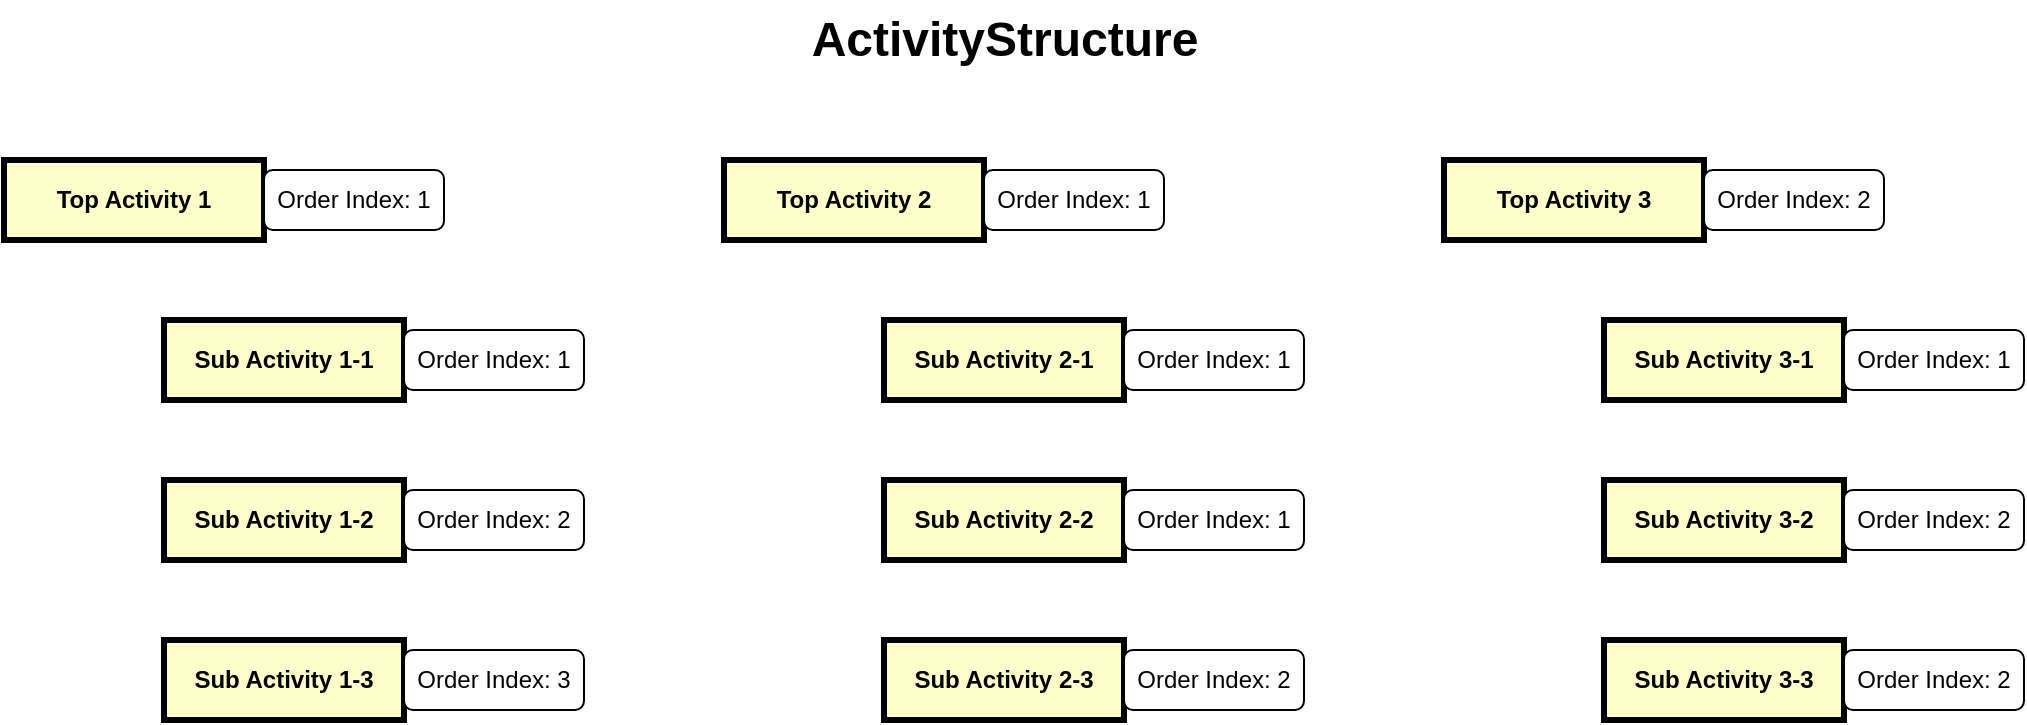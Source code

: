 <mxfile version="20.2.3" type="github" pages="3">
  <diagram name="Structure" id="c7558073-3199-34d8-9f00-42111426c3f3">
    <mxGraphModel dx="2357" dy="500" grid="1" gridSize="10" guides="1" tooltips="1" connect="1" arrows="1" fold="1" page="1" pageScale="1" pageWidth="826" pageHeight="1169" background="none" math="0" shadow="0">
      <root>
        <mxCell id="0" />
        <mxCell id="1" parent="0" />
        <mxCell id="3" value="Top Activity 1" style="whiteSpace=wrap;align=center;verticalAlign=middle;fontStyle=1;strokeWidth=3;fillColor=#FFFFCC" parent="1" vertex="1">
          <mxGeometry x="-720" y="120" width="130" height="40" as="geometry" />
        </mxCell>
        <mxCell id="4" value="Sub Activity 1-2" style="whiteSpace=wrap;align=center;verticalAlign=middle;fontStyle=1;strokeWidth=3;fillColor=#FFFFCC" parent="1" vertex="1">
          <mxGeometry x="-640" y="280" width="120" height="40" as="geometry" />
        </mxCell>
        <mxCell id="ptxm0m2oNySlggKpE-qS-96" value="Sub Activity 1-1" style="whiteSpace=wrap;align=center;verticalAlign=middle;fontStyle=1;strokeWidth=3;fillColor=#FFFFCC" vertex="1" parent="1">
          <mxGeometry x="-640" y="200" width="120" height="40" as="geometry" />
        </mxCell>
        <mxCell id="ptxm0m2oNySlggKpE-qS-98" value="Sub Activity 1-3" style="whiteSpace=wrap;align=center;verticalAlign=middle;fontStyle=1;strokeWidth=3;fillColor=#FFFFCC" vertex="1" parent="1">
          <mxGeometry x="-640" y="360" width="120" height="40" as="geometry" />
        </mxCell>
        <mxCell id="ptxm0m2oNySlggKpE-qS-100" value="Order Index: 1" style="rounded=1;whiteSpace=wrap;html=1;" vertex="1" parent="1">
          <mxGeometry x="-590" y="125" width="90" height="30" as="geometry" />
        </mxCell>
        <mxCell id="ptxm0m2oNySlggKpE-qS-101" value="Order Index: 1" style="rounded=1;whiteSpace=wrap;html=1;" vertex="1" parent="1">
          <mxGeometry x="-520" y="205" width="90" height="30" as="geometry" />
        </mxCell>
        <mxCell id="ptxm0m2oNySlggKpE-qS-102" value="Order Index: 2" style="rounded=1;whiteSpace=wrap;html=1;" vertex="1" parent="1">
          <mxGeometry x="-520" y="285" width="90" height="30" as="geometry" />
        </mxCell>
        <mxCell id="ptxm0m2oNySlggKpE-qS-103" value="Order Index: 3" style="rounded=1;whiteSpace=wrap;html=1;" vertex="1" parent="1">
          <mxGeometry x="-520" y="365" width="90" height="30" as="geometry" />
        </mxCell>
        <mxCell id="ptxm0m2oNySlggKpE-qS-104" value="Top Activity 2" style="whiteSpace=wrap;align=center;verticalAlign=middle;fontStyle=1;strokeWidth=3;fillColor=#FFFFCC" vertex="1" parent="1">
          <mxGeometry x="-360" y="120" width="130" height="40" as="geometry" />
        </mxCell>
        <mxCell id="ptxm0m2oNySlggKpE-qS-105" value="Sub Activity 2-2" style="whiteSpace=wrap;align=center;verticalAlign=middle;fontStyle=1;strokeWidth=3;fillColor=#FFFFCC" vertex="1" parent="1">
          <mxGeometry x="-280" y="280" width="120" height="40" as="geometry" />
        </mxCell>
        <mxCell id="ptxm0m2oNySlggKpE-qS-106" value="Sub Activity 2-1" style="whiteSpace=wrap;align=center;verticalAlign=middle;fontStyle=1;strokeWidth=3;fillColor=#FFFFCC" vertex="1" parent="1">
          <mxGeometry x="-280" y="200" width="120" height="40" as="geometry" />
        </mxCell>
        <mxCell id="ptxm0m2oNySlggKpE-qS-107" value="Sub Activity 2-3" style="whiteSpace=wrap;align=center;verticalAlign=middle;fontStyle=1;strokeWidth=3;fillColor=#FFFFCC" vertex="1" parent="1">
          <mxGeometry x="-280" y="360" width="120" height="40" as="geometry" />
        </mxCell>
        <mxCell id="ptxm0m2oNySlggKpE-qS-108" value="Order Index: 1" style="rounded=1;whiteSpace=wrap;html=1;" vertex="1" parent="1">
          <mxGeometry x="-230" y="125" width="90" height="30" as="geometry" />
        </mxCell>
        <mxCell id="ptxm0m2oNySlggKpE-qS-109" value="Order Index: 1" style="rounded=1;whiteSpace=wrap;html=1;" vertex="1" parent="1">
          <mxGeometry x="-160" y="205" width="90" height="30" as="geometry" />
        </mxCell>
        <mxCell id="ptxm0m2oNySlggKpE-qS-110" value="Order Index: 1" style="rounded=1;whiteSpace=wrap;html=1;" vertex="1" parent="1">
          <mxGeometry x="-160" y="285" width="90" height="30" as="geometry" />
        </mxCell>
        <mxCell id="ptxm0m2oNySlggKpE-qS-111" value="Order Index: 2" style="rounded=1;whiteSpace=wrap;html=1;" vertex="1" parent="1">
          <mxGeometry x="-160" y="365" width="90" height="30" as="geometry" />
        </mxCell>
        <mxCell id="ptxm0m2oNySlggKpE-qS-112" value="Top Activity 3" style="whiteSpace=wrap;align=center;verticalAlign=middle;fontStyle=1;strokeWidth=3;fillColor=#FFFFCC" vertex="1" parent="1">
          <mxGeometry y="120" width="130" height="40" as="geometry" />
        </mxCell>
        <mxCell id="ptxm0m2oNySlggKpE-qS-113" value="Sub Activity 3-2" style="whiteSpace=wrap;align=center;verticalAlign=middle;fontStyle=1;strokeWidth=3;fillColor=#FFFFCC" vertex="1" parent="1">
          <mxGeometry x="80" y="280" width="120" height="40" as="geometry" />
        </mxCell>
        <mxCell id="ptxm0m2oNySlggKpE-qS-114" value="Sub Activity 3-1" style="whiteSpace=wrap;align=center;verticalAlign=middle;fontStyle=1;strokeWidth=3;fillColor=#FFFFCC" vertex="1" parent="1">
          <mxGeometry x="80" y="200" width="120" height="40" as="geometry" />
        </mxCell>
        <mxCell id="ptxm0m2oNySlggKpE-qS-115" value="Sub Activity 3-3" style="whiteSpace=wrap;align=center;verticalAlign=middle;fontStyle=1;strokeWidth=3;fillColor=#FFFFCC" vertex="1" parent="1">
          <mxGeometry x="80" y="360" width="120" height="40" as="geometry" />
        </mxCell>
        <mxCell id="ptxm0m2oNySlggKpE-qS-116" value="Order Index: 2" style="rounded=1;whiteSpace=wrap;html=1;" vertex="1" parent="1">
          <mxGeometry x="130" y="125" width="90" height="30" as="geometry" />
        </mxCell>
        <mxCell id="ptxm0m2oNySlggKpE-qS-117" value="Order Index: 1" style="rounded=1;whiteSpace=wrap;html=1;" vertex="1" parent="1">
          <mxGeometry x="200" y="205" width="90" height="30" as="geometry" />
        </mxCell>
        <mxCell id="ptxm0m2oNySlggKpE-qS-118" value="Order Index: 2" style="rounded=1;whiteSpace=wrap;html=1;" vertex="1" parent="1">
          <mxGeometry x="200" y="285" width="90" height="30" as="geometry" />
        </mxCell>
        <mxCell id="ptxm0m2oNySlggKpE-qS-119" value="Order Index: 2" style="rounded=1;whiteSpace=wrap;html=1;" vertex="1" parent="1">
          <mxGeometry x="200" y="365" width="90" height="30" as="geometry" />
        </mxCell>
        <mxCell id="ptxm0m2oNySlggKpE-qS-120" value="ActivityStructure" style="text;strokeColor=none;fillColor=none;html=1;fontSize=24;fontStyle=1;verticalAlign=middle;align=center;" vertex="1" parent="1">
          <mxGeometry x="-270" y="40" width="100" height="40" as="geometry" />
        </mxCell>
      </root>
    </mxGraphModel>
  </diagram>
  <diagram id="1JrETxcAfH9c-kQsxrs2" name="Bottom Up">
    <mxGraphModel dx="2062" dy="396" grid="1" gridSize="10" guides="1" tooltips="1" connect="1" arrows="1" fold="1" page="1" pageScale="1" pageWidth="850" pageHeight="1100" math="0" shadow="0">
      <root>
        <mxCell id="0" />
        <mxCell id="1" parent="0" />
        <mxCell id="MkZrQRVodV6hCObbAuwH-1" value="Top Activity 1" style="whiteSpace=wrap;align=center;verticalAlign=middle;fontStyle=1;strokeWidth=3;fillColor=#FFFFCC" vertex="1" parent="1">
          <mxGeometry x="-520" y="130" width="130" height="40" as="geometry" />
        </mxCell>
        <mxCell id="MkZrQRVodV6hCObbAuwH-2" value="Sub Activity 1-2" style="whiteSpace=wrap;align=center;verticalAlign=middle;fontStyle=1;strokeWidth=3;fillColor=#99FFFF;" vertex="1" parent="1">
          <mxGeometry x="-440" y="290" width="120" height="40" as="geometry" />
        </mxCell>
        <mxCell id="MkZrQRVodV6hCObbAuwH-3" value="Sub Activity 1-1" style="whiteSpace=wrap;align=center;verticalAlign=middle;fontStyle=1;strokeWidth=3;fillColor=#99FFFF;" vertex="1" parent="1">
          <mxGeometry x="-440" y="210" width="120" height="40" as="geometry" />
        </mxCell>
        <mxCell id="MkZrQRVodV6hCObbAuwH-4" value="Sub Activity 1-3" style="whiteSpace=wrap;align=center;verticalAlign=middle;fontStyle=1;strokeWidth=3;fillColor=#99FFFF;" vertex="1" parent="1">
          <mxGeometry x="-440" y="370" width="120" height="40" as="geometry" />
        </mxCell>
        <mxCell id="MkZrQRVodV6hCObbAuwH-5" value="Order Index: 1" style="rounded=1;whiteSpace=wrap;html=1;" vertex="1" parent="1">
          <mxGeometry x="-390" y="135" width="90" height="30" as="geometry" />
        </mxCell>
        <mxCell id="MkZrQRVodV6hCObbAuwH-6" value="Order Index: 1" style="rounded=1;whiteSpace=wrap;html=1;" vertex="1" parent="1">
          <mxGeometry x="-320" y="215" width="90" height="30" as="geometry" />
        </mxCell>
        <mxCell id="MkZrQRVodV6hCObbAuwH-7" value="Order Index: 2" style="rounded=1;whiteSpace=wrap;html=1;" vertex="1" parent="1">
          <mxGeometry x="-320" y="295" width="90" height="30" as="geometry" />
        </mxCell>
        <mxCell id="MkZrQRVodV6hCObbAuwH-8" value="Order Index: 3" style="rounded=1;whiteSpace=wrap;html=1;" vertex="1" parent="1">
          <mxGeometry x="-320" y="375" width="90" height="30" as="geometry" />
        </mxCell>
        <mxCell id="MkZrQRVodV6hCObbAuwH-9" value="Top Activity 2" style="whiteSpace=wrap;align=center;verticalAlign=middle;fontStyle=1;strokeWidth=3;fillColor=#FFFFCC" vertex="1" parent="1">
          <mxGeometry x="-160" y="130" width="130" height="40" as="geometry" />
        </mxCell>
        <mxCell id="MkZrQRVodV6hCObbAuwH-10" value="Sub Activity 2-2" style="whiteSpace=wrap;align=center;verticalAlign=middle;fontStyle=1;strokeWidth=3;fillColor=#99FFFF;" vertex="1" parent="1">
          <mxGeometry x="-80" y="290" width="120" height="40" as="geometry" />
        </mxCell>
        <mxCell id="MkZrQRVodV6hCObbAuwH-11" value="Sub Activity 2-1" style="whiteSpace=wrap;align=center;verticalAlign=middle;fontStyle=1;strokeWidth=3;fillColor=#99FFFF;" vertex="1" parent="1">
          <mxGeometry x="-80" y="210" width="120" height="40" as="geometry" />
        </mxCell>
        <mxCell id="MkZrQRVodV6hCObbAuwH-12" value="Sub Activity 2-3" style="whiteSpace=wrap;align=center;verticalAlign=middle;fontStyle=1;strokeWidth=3;fillColor=#99FFFF;" vertex="1" parent="1">
          <mxGeometry x="-80" y="370" width="120" height="40" as="geometry" />
        </mxCell>
        <mxCell id="MkZrQRVodV6hCObbAuwH-13" value="Order Index: 1" style="rounded=1;whiteSpace=wrap;html=1;" vertex="1" parent="1">
          <mxGeometry x="-30" y="135" width="90" height="30" as="geometry" />
        </mxCell>
        <mxCell id="MkZrQRVodV6hCObbAuwH-14" value="Order Index: 1" style="rounded=1;whiteSpace=wrap;html=1;" vertex="1" parent="1">
          <mxGeometry x="40" y="215" width="90" height="30" as="geometry" />
        </mxCell>
        <mxCell id="MkZrQRVodV6hCObbAuwH-15" value="Order Index: 1" style="rounded=1;whiteSpace=wrap;html=1;" vertex="1" parent="1">
          <mxGeometry x="40" y="295" width="90" height="30" as="geometry" />
        </mxCell>
        <mxCell id="MkZrQRVodV6hCObbAuwH-16" value="Order Index: 2" style="rounded=1;whiteSpace=wrap;html=1;" vertex="1" parent="1">
          <mxGeometry x="40" y="375" width="90" height="30" as="geometry" />
        </mxCell>
        <mxCell id="MkZrQRVodV6hCObbAuwH-17" value="Top Activity 3" style="whiteSpace=wrap;align=center;verticalAlign=middle;fontStyle=1;strokeWidth=3;fillColor=#FFFFCC" vertex="1" parent="1">
          <mxGeometry x="200" y="130" width="130" height="40" as="geometry" />
        </mxCell>
        <mxCell id="MkZrQRVodV6hCObbAuwH-18" value="Sub Activity 3-2" style="whiteSpace=wrap;align=center;verticalAlign=middle;fontStyle=1;strokeWidth=3;fillColor=#FFFFCC" vertex="1" parent="1">
          <mxGeometry x="280" y="290" width="120" height="40" as="geometry" />
        </mxCell>
        <mxCell id="MkZrQRVodV6hCObbAuwH-19" value="Sub Activity 3-1" style="whiteSpace=wrap;align=center;verticalAlign=middle;fontStyle=1;strokeWidth=3;fillColor=#FFFFCC" vertex="1" parent="1">
          <mxGeometry x="280" y="210" width="120" height="40" as="geometry" />
        </mxCell>
        <mxCell id="MkZrQRVodV6hCObbAuwH-20" value="Sub Activity 3-3" style="whiteSpace=wrap;align=center;verticalAlign=middle;fontStyle=1;strokeWidth=3;fillColor=#FFFFCC" vertex="1" parent="1">
          <mxGeometry x="280" y="370" width="120" height="40" as="geometry" />
        </mxCell>
        <mxCell id="MkZrQRVodV6hCObbAuwH-21" value="Order Index: 2" style="rounded=1;whiteSpace=wrap;html=1;" vertex="1" parent="1">
          <mxGeometry x="330" y="135" width="90" height="30" as="geometry" />
        </mxCell>
        <mxCell id="MkZrQRVodV6hCObbAuwH-22" value="Order Index: 1" style="rounded=1;whiteSpace=wrap;html=1;" vertex="1" parent="1">
          <mxGeometry x="400" y="215" width="90" height="30" as="geometry" />
        </mxCell>
        <mxCell id="MkZrQRVodV6hCObbAuwH-23" value="Order Index: 2" style="rounded=1;whiteSpace=wrap;html=1;" vertex="1" parent="1">
          <mxGeometry x="400" y="295" width="90" height="30" as="geometry" />
        </mxCell>
        <mxCell id="MkZrQRVodV6hCObbAuwH-24" value="Order Index: 2" style="rounded=1;whiteSpace=wrap;html=1;" vertex="1" parent="1">
          <mxGeometry x="400" y="375" width="90" height="30" as="geometry" />
        </mxCell>
        <mxCell id="MkZrQRVodV6hCObbAuwH-25" value="Bottom Up" style="text;strokeColor=none;fillColor=none;html=1;fontSize=24;fontStyle=1;verticalAlign=middle;align=center;" vertex="1" parent="1">
          <mxGeometry x="-70" y="50" width="100" height="40" as="geometry" />
        </mxCell>
        <mxCell id="MkZrQRVodV6hCObbAuwH-26" value="Top Activity 1" style="whiteSpace=wrap;align=center;verticalAlign=middle;fontStyle=1;strokeWidth=3;fillColor=#FFFFCC" vertex="1" parent="1">
          <mxGeometry x="-520" y="490" width="130" height="40" as="geometry" />
        </mxCell>
        <mxCell id="MkZrQRVodV6hCObbAuwH-27" value="Sub Activity 1-2" style="whiteSpace=wrap;align=center;verticalAlign=middle;fontStyle=1;strokeWidth=3;fillColor=#99FFFF;" vertex="1" parent="1">
          <mxGeometry x="-440" y="650" width="120" height="40" as="geometry" />
        </mxCell>
        <mxCell id="MkZrQRVodV6hCObbAuwH-28" value="Sub Activity 1-1" style="whiteSpace=wrap;align=center;verticalAlign=middle;fontStyle=1;strokeWidth=3;fillColor=#99FFCC;" vertex="1" parent="1">
          <mxGeometry x="-440" y="570" width="120" height="40" as="geometry" />
        </mxCell>
        <mxCell id="MkZrQRVodV6hCObbAuwH-29" value="Sub Activity 1-3" style="whiteSpace=wrap;align=center;verticalAlign=middle;fontStyle=1;strokeWidth=3;fillColor=#99FFCC;" vertex="1" parent="1">
          <mxGeometry x="-440" y="730" width="120" height="40" as="geometry" />
        </mxCell>
        <mxCell id="MkZrQRVodV6hCObbAuwH-30" value="Order Index: 1" style="rounded=1;whiteSpace=wrap;html=1;" vertex="1" parent="1">
          <mxGeometry x="-390" y="495" width="90" height="30" as="geometry" />
        </mxCell>
        <mxCell id="MkZrQRVodV6hCObbAuwH-31" value="Order Index: 1" style="rounded=1;whiteSpace=wrap;html=1;" vertex="1" parent="1">
          <mxGeometry x="-320" y="575" width="90" height="30" as="geometry" />
        </mxCell>
        <mxCell id="MkZrQRVodV6hCObbAuwH-32" value="Order Index: 2" style="rounded=1;whiteSpace=wrap;html=1;" vertex="1" parent="1">
          <mxGeometry x="-320" y="655" width="90" height="30" as="geometry" />
        </mxCell>
        <mxCell id="MkZrQRVodV6hCObbAuwH-33" value="Order Index: 3" style="rounded=1;whiteSpace=wrap;html=1;" vertex="1" parent="1">
          <mxGeometry x="-320" y="735" width="90" height="30" as="geometry" />
        </mxCell>
        <mxCell id="MkZrQRVodV6hCObbAuwH-34" value="Top Activity 2" style="whiteSpace=wrap;align=center;verticalAlign=middle;fontStyle=1;strokeWidth=3;fillColor=#FFFFCC" vertex="1" parent="1">
          <mxGeometry x="-160" y="490" width="130" height="40" as="geometry" />
        </mxCell>
        <mxCell id="MkZrQRVodV6hCObbAuwH-35" value="Sub Activity 2-2" style="whiteSpace=wrap;align=center;verticalAlign=middle;fontStyle=1;strokeWidth=3;fillColor=#99FFCC;" vertex="1" parent="1">
          <mxGeometry x="-80" y="650" width="120" height="40" as="geometry" />
        </mxCell>
        <mxCell id="MkZrQRVodV6hCObbAuwH-36" value="Sub Activity 2-1" style="whiteSpace=wrap;align=center;verticalAlign=middle;fontStyle=1;strokeWidth=3;fillColor=#99FFFF;" vertex="1" parent="1">
          <mxGeometry x="-80" y="570" width="120" height="40" as="geometry" />
        </mxCell>
        <mxCell id="MkZrQRVodV6hCObbAuwH-37" value="Sub Activity 2-3" style="whiteSpace=wrap;align=center;verticalAlign=middle;fontStyle=1;strokeWidth=3;fillColor=#99FFFF;" vertex="1" parent="1">
          <mxGeometry x="-80" y="730" width="120" height="40" as="geometry" />
        </mxCell>
        <mxCell id="MkZrQRVodV6hCObbAuwH-38" value="Order Index: 1" style="rounded=1;whiteSpace=wrap;html=1;" vertex="1" parent="1">
          <mxGeometry x="-30" y="495" width="90" height="30" as="geometry" />
        </mxCell>
        <mxCell id="MkZrQRVodV6hCObbAuwH-39" value="Order Index: 1" style="rounded=1;whiteSpace=wrap;html=1;" vertex="1" parent="1">
          <mxGeometry x="40" y="575" width="90" height="30" as="geometry" />
        </mxCell>
        <mxCell id="MkZrQRVodV6hCObbAuwH-40" value="Order Index: 1" style="rounded=1;whiteSpace=wrap;html=1;" vertex="1" parent="1">
          <mxGeometry x="40" y="655" width="90" height="30" as="geometry" />
        </mxCell>
        <mxCell id="MkZrQRVodV6hCObbAuwH-41" value="Order Index: 2" style="rounded=1;whiteSpace=wrap;html=1;" vertex="1" parent="1">
          <mxGeometry x="40" y="735" width="90" height="30" as="geometry" />
        </mxCell>
        <mxCell id="MkZrQRVodV6hCObbAuwH-42" value="Top Activity 3" style="whiteSpace=wrap;align=center;verticalAlign=middle;fontStyle=1;strokeWidth=3;fillColor=#FFFFCC" vertex="1" parent="1">
          <mxGeometry x="200" y="490" width="130" height="40" as="geometry" />
        </mxCell>
        <mxCell id="MkZrQRVodV6hCObbAuwH-43" value="Sub Activity 3-2" style="whiteSpace=wrap;align=center;verticalAlign=middle;fontStyle=1;strokeWidth=3;fillColor=#FFFFCC" vertex="1" parent="1">
          <mxGeometry x="280" y="650" width="120" height="40" as="geometry" />
        </mxCell>
        <mxCell id="MkZrQRVodV6hCObbAuwH-44" value="Sub Activity 3-1" style="whiteSpace=wrap;align=center;verticalAlign=middle;fontStyle=1;strokeWidth=3;fillColor=#FFFFCC" vertex="1" parent="1">
          <mxGeometry x="280" y="570" width="120" height="40" as="geometry" />
        </mxCell>
        <mxCell id="MkZrQRVodV6hCObbAuwH-45" value="Sub Activity 3-3" style="whiteSpace=wrap;align=center;verticalAlign=middle;fontStyle=1;strokeWidth=3;fillColor=#FFFFCC" vertex="1" parent="1">
          <mxGeometry x="280" y="730" width="120" height="40" as="geometry" />
        </mxCell>
        <mxCell id="MkZrQRVodV6hCObbAuwH-46" value="Order Index: 2" style="rounded=1;whiteSpace=wrap;html=1;" vertex="1" parent="1">
          <mxGeometry x="330" y="495" width="90" height="30" as="geometry" />
        </mxCell>
        <mxCell id="MkZrQRVodV6hCObbAuwH-47" value="Order Index: 1" style="rounded=1;whiteSpace=wrap;html=1;" vertex="1" parent="1">
          <mxGeometry x="400" y="575" width="90" height="30" as="geometry" />
        </mxCell>
        <mxCell id="MkZrQRVodV6hCObbAuwH-48" value="Order Index: 2" style="rounded=1;whiteSpace=wrap;html=1;" vertex="1" parent="1">
          <mxGeometry x="400" y="655" width="90" height="30" as="geometry" />
        </mxCell>
        <mxCell id="MkZrQRVodV6hCObbAuwH-49" value="Order Index: 2" style="rounded=1;whiteSpace=wrap;html=1;" vertex="1" parent="1">
          <mxGeometry x="400" y="735" width="90" height="30" as="geometry" />
        </mxCell>
        <mxCell id="MkZrQRVodV6hCObbAuwH-50" value="Top Activity 1" style="whiteSpace=wrap;align=center;verticalAlign=middle;fontStyle=1;strokeWidth=3;fillColor=#99FFFF;" vertex="1" parent="1">
          <mxGeometry x="-520" y="850" width="130" height="40" as="geometry" />
        </mxCell>
        <mxCell id="MkZrQRVodV6hCObbAuwH-51" value="Sub Activity 1-2" style="whiteSpace=wrap;align=center;verticalAlign=middle;fontStyle=1;strokeWidth=3;fillColor=#99FFCC;" vertex="1" parent="1">
          <mxGeometry x="-440" y="1010" width="120" height="40" as="geometry" />
        </mxCell>
        <mxCell id="MkZrQRVodV6hCObbAuwH-52" value="Sub Activity 1-1" style="whiteSpace=wrap;align=center;verticalAlign=middle;fontStyle=1;strokeWidth=3;fillColor=#99FFCC;" vertex="1" parent="1">
          <mxGeometry x="-440" y="930" width="120" height="40" as="geometry" />
        </mxCell>
        <mxCell id="MkZrQRVodV6hCObbAuwH-53" value="Sub Activity 1-3" style="whiteSpace=wrap;align=center;verticalAlign=middle;fontStyle=1;strokeWidth=3;fillColor=#99FFCC;" vertex="1" parent="1">
          <mxGeometry x="-440" y="1090" width="120" height="40" as="geometry" />
        </mxCell>
        <mxCell id="MkZrQRVodV6hCObbAuwH-54" value="Order Index: 1" style="rounded=1;whiteSpace=wrap;html=1;" vertex="1" parent="1">
          <mxGeometry x="-390" y="855" width="90" height="30" as="geometry" />
        </mxCell>
        <mxCell id="MkZrQRVodV6hCObbAuwH-55" value="Order Index: 1" style="rounded=1;whiteSpace=wrap;html=1;" vertex="1" parent="1">
          <mxGeometry x="-320" y="935" width="90" height="30" as="geometry" />
        </mxCell>
        <mxCell id="MkZrQRVodV6hCObbAuwH-56" value="Order Index: 2" style="rounded=1;whiteSpace=wrap;html=1;" vertex="1" parent="1">
          <mxGeometry x="-320" y="1015" width="90" height="30" as="geometry" />
        </mxCell>
        <mxCell id="MkZrQRVodV6hCObbAuwH-57" value="Order Index: 3" style="rounded=1;whiteSpace=wrap;html=1;" vertex="1" parent="1">
          <mxGeometry x="-320" y="1095" width="90" height="30" as="geometry" />
        </mxCell>
        <mxCell id="MkZrQRVodV6hCObbAuwH-58" value="Top Activity 2" style="whiteSpace=wrap;align=center;verticalAlign=middle;fontStyle=1;strokeWidth=3;fillColor=#FFFFCC" vertex="1" parent="1">
          <mxGeometry x="-160" y="850" width="130" height="40" as="geometry" />
        </mxCell>
        <mxCell id="MkZrQRVodV6hCObbAuwH-59" value="Sub Activity 2-2" style="whiteSpace=wrap;align=center;verticalAlign=middle;fontStyle=1;strokeWidth=3;fillColor=#99FFCC;" vertex="1" parent="1">
          <mxGeometry x="-80" y="1010" width="120" height="40" as="geometry" />
        </mxCell>
        <mxCell id="MkZrQRVodV6hCObbAuwH-60" value="Sub Activity 2-1" style="whiteSpace=wrap;align=center;verticalAlign=middle;fontStyle=1;strokeWidth=3;fillColor=#99FFFF;" vertex="1" parent="1">
          <mxGeometry x="-80" y="930" width="120" height="40" as="geometry" />
        </mxCell>
        <mxCell id="MkZrQRVodV6hCObbAuwH-61" value="Sub Activity 2-3" style="whiteSpace=wrap;align=center;verticalAlign=middle;fontStyle=1;strokeWidth=3;fillColor=#99FFFF;" vertex="1" parent="1">
          <mxGeometry x="-80" y="1090" width="120" height="40" as="geometry" />
        </mxCell>
        <mxCell id="MkZrQRVodV6hCObbAuwH-62" value="Order Index: 1" style="rounded=1;whiteSpace=wrap;html=1;" vertex="1" parent="1">
          <mxGeometry x="-30" y="855" width="90" height="30" as="geometry" />
        </mxCell>
        <mxCell id="MkZrQRVodV6hCObbAuwH-63" value="Order Index: 1" style="rounded=1;whiteSpace=wrap;html=1;" vertex="1" parent="1">
          <mxGeometry x="40" y="935" width="90" height="30" as="geometry" />
        </mxCell>
        <mxCell id="MkZrQRVodV6hCObbAuwH-64" value="Order Index: 1" style="rounded=1;whiteSpace=wrap;html=1;" vertex="1" parent="1">
          <mxGeometry x="40" y="1015" width="90" height="30" as="geometry" />
        </mxCell>
        <mxCell id="MkZrQRVodV6hCObbAuwH-65" value="Order Index: 2" style="rounded=1;whiteSpace=wrap;html=1;" vertex="1" parent="1">
          <mxGeometry x="40" y="1095" width="90" height="30" as="geometry" />
        </mxCell>
        <mxCell id="MkZrQRVodV6hCObbAuwH-66" value="Top Activity 3" style="whiteSpace=wrap;align=center;verticalAlign=middle;fontStyle=1;strokeWidth=3;fillColor=#FFFFCC" vertex="1" parent="1">
          <mxGeometry x="200" y="850" width="130" height="40" as="geometry" />
        </mxCell>
        <mxCell id="MkZrQRVodV6hCObbAuwH-67" value="Sub Activity 3-2" style="whiteSpace=wrap;align=center;verticalAlign=middle;fontStyle=1;strokeWidth=3;fillColor=#FFFFCC" vertex="1" parent="1">
          <mxGeometry x="280" y="1010" width="120" height="40" as="geometry" />
        </mxCell>
        <mxCell id="MkZrQRVodV6hCObbAuwH-68" value="Sub Activity 3-1" style="whiteSpace=wrap;align=center;verticalAlign=middle;fontStyle=1;strokeWidth=3;fillColor=#FFFFCC" vertex="1" parent="1">
          <mxGeometry x="280" y="930" width="120" height="40" as="geometry" />
        </mxCell>
        <mxCell id="MkZrQRVodV6hCObbAuwH-69" value="Sub Activity 3-3" style="whiteSpace=wrap;align=center;verticalAlign=middle;fontStyle=1;strokeWidth=3;fillColor=#FFFFCC" vertex="1" parent="1">
          <mxGeometry x="280" y="1090" width="120" height="40" as="geometry" />
        </mxCell>
        <mxCell id="MkZrQRVodV6hCObbAuwH-70" value="Order Index: 2" style="rounded=1;whiteSpace=wrap;html=1;" vertex="1" parent="1">
          <mxGeometry x="330" y="855" width="90" height="30" as="geometry" />
        </mxCell>
        <mxCell id="MkZrQRVodV6hCObbAuwH-71" value="Order Index: 1" style="rounded=1;whiteSpace=wrap;html=1;" vertex="1" parent="1">
          <mxGeometry x="400" y="935" width="90" height="30" as="geometry" />
        </mxCell>
        <mxCell id="MkZrQRVodV6hCObbAuwH-72" value="Order Index: 2" style="rounded=1;whiteSpace=wrap;html=1;" vertex="1" parent="1">
          <mxGeometry x="400" y="1015" width="90" height="30" as="geometry" />
        </mxCell>
        <mxCell id="MkZrQRVodV6hCObbAuwH-73" value="Order Index: 2" style="rounded=1;whiteSpace=wrap;html=1;" vertex="1" parent="1">
          <mxGeometry x="400" y="1095" width="90" height="30" as="geometry" />
        </mxCell>
        <mxCell id="MkZrQRVodV6hCObbAuwH-74" value="Top Activity 1" style="whiteSpace=wrap;align=center;verticalAlign=middle;fontStyle=1;strokeWidth=3;fillColor=#99FFCC;" vertex="1" parent="1">
          <mxGeometry x="-520" y="1210" width="130" height="40" as="geometry" />
        </mxCell>
        <mxCell id="MkZrQRVodV6hCObbAuwH-75" value="Sub Activity 1-2" style="whiteSpace=wrap;align=center;verticalAlign=middle;fontStyle=1;strokeWidth=3;fillColor=#99FFCC;" vertex="1" parent="1">
          <mxGeometry x="-440" y="1370" width="120" height="40" as="geometry" />
        </mxCell>
        <mxCell id="MkZrQRVodV6hCObbAuwH-76" value="Sub Activity 1-1" style="whiteSpace=wrap;align=center;verticalAlign=middle;fontStyle=1;strokeWidth=3;fillColor=#99FFCC;" vertex="1" parent="1">
          <mxGeometry x="-440" y="1290" width="120" height="40" as="geometry" />
        </mxCell>
        <mxCell id="MkZrQRVodV6hCObbAuwH-77" value="Sub Activity 1-3" style="whiteSpace=wrap;align=center;verticalAlign=middle;fontStyle=1;strokeWidth=3;fillColor=#99FFCC;" vertex="1" parent="1">
          <mxGeometry x="-440" y="1450" width="120" height="40" as="geometry" />
        </mxCell>
        <mxCell id="MkZrQRVodV6hCObbAuwH-78" value="Order Index: 1" style="rounded=1;whiteSpace=wrap;html=1;" vertex="1" parent="1">
          <mxGeometry x="-390" y="1215" width="90" height="30" as="geometry" />
        </mxCell>
        <mxCell id="MkZrQRVodV6hCObbAuwH-79" value="Order Index: 1" style="rounded=1;whiteSpace=wrap;html=1;" vertex="1" parent="1">
          <mxGeometry x="-320" y="1295" width="90" height="30" as="geometry" />
        </mxCell>
        <mxCell id="MkZrQRVodV6hCObbAuwH-80" value="Order Index: 2" style="rounded=1;whiteSpace=wrap;html=1;" vertex="1" parent="1">
          <mxGeometry x="-320" y="1375" width="90" height="30" as="geometry" />
        </mxCell>
        <mxCell id="MkZrQRVodV6hCObbAuwH-81" value="Order Index: 3" style="rounded=1;whiteSpace=wrap;html=1;" vertex="1" parent="1">
          <mxGeometry x="-320" y="1455" width="90" height="30" as="geometry" />
        </mxCell>
        <mxCell id="MkZrQRVodV6hCObbAuwH-82" value="Top Activity 2" style="whiteSpace=wrap;align=center;verticalAlign=middle;fontStyle=1;strokeWidth=3;fillColor=#FFFFCC" vertex="1" parent="1">
          <mxGeometry x="-160" y="1210" width="130" height="40" as="geometry" />
        </mxCell>
        <mxCell id="MkZrQRVodV6hCObbAuwH-83" value="Sub Activity 2-2" style="whiteSpace=wrap;align=center;verticalAlign=middle;fontStyle=1;strokeWidth=3;fillColor=#99FFCC;" vertex="1" parent="1">
          <mxGeometry x="-80" y="1370" width="120" height="40" as="geometry" />
        </mxCell>
        <mxCell id="MkZrQRVodV6hCObbAuwH-84" value="Sub Activity 2-1" style="whiteSpace=wrap;align=center;verticalAlign=middle;fontStyle=1;strokeWidth=3;fillColor=#99FFFF;" vertex="1" parent="1">
          <mxGeometry x="-80" y="1290" width="120" height="40" as="geometry" />
        </mxCell>
        <mxCell id="MkZrQRVodV6hCObbAuwH-85" value="Sub Activity 2-3" style="whiteSpace=wrap;align=center;verticalAlign=middle;fontStyle=1;strokeWidth=3;fillColor=#99FFFF;" vertex="1" parent="1">
          <mxGeometry x="-80" y="1450" width="120" height="40" as="geometry" />
        </mxCell>
        <mxCell id="MkZrQRVodV6hCObbAuwH-86" value="Order Index: 1" style="rounded=1;whiteSpace=wrap;html=1;" vertex="1" parent="1">
          <mxGeometry x="-30" y="1215" width="90" height="30" as="geometry" />
        </mxCell>
        <mxCell id="MkZrQRVodV6hCObbAuwH-87" value="Order Index: 1" style="rounded=1;whiteSpace=wrap;html=1;" vertex="1" parent="1">
          <mxGeometry x="40" y="1295" width="90" height="30" as="geometry" />
        </mxCell>
        <mxCell id="MkZrQRVodV6hCObbAuwH-88" value="Order Index: 1" style="rounded=1;whiteSpace=wrap;html=1;" vertex="1" parent="1">
          <mxGeometry x="40" y="1375" width="90" height="30" as="geometry" />
        </mxCell>
        <mxCell id="MkZrQRVodV6hCObbAuwH-89" value="Order Index: 2" style="rounded=1;whiteSpace=wrap;html=1;" vertex="1" parent="1">
          <mxGeometry x="40" y="1455" width="90" height="30" as="geometry" />
        </mxCell>
        <mxCell id="MkZrQRVodV6hCObbAuwH-90" value="Top Activity 3" style="whiteSpace=wrap;align=center;verticalAlign=middle;fontStyle=1;strokeWidth=3;fillColor=#FFFFCC" vertex="1" parent="1">
          <mxGeometry x="200" y="1210" width="130" height="40" as="geometry" />
        </mxCell>
        <mxCell id="MkZrQRVodV6hCObbAuwH-91" value="Sub Activity 3-2" style="whiteSpace=wrap;align=center;verticalAlign=middle;fontStyle=1;strokeWidth=3;fillColor=#FFFFCC" vertex="1" parent="1">
          <mxGeometry x="280" y="1370" width="120" height="40" as="geometry" />
        </mxCell>
        <mxCell id="MkZrQRVodV6hCObbAuwH-92" value="Sub Activity 3-1" style="whiteSpace=wrap;align=center;verticalAlign=middle;fontStyle=1;strokeWidth=3;fillColor=#FFFFCC" vertex="1" parent="1">
          <mxGeometry x="280" y="1290" width="120" height="40" as="geometry" />
        </mxCell>
        <mxCell id="MkZrQRVodV6hCObbAuwH-93" value="Sub Activity 3-3" style="whiteSpace=wrap;align=center;verticalAlign=middle;fontStyle=1;strokeWidth=3;fillColor=#FFFFCC" vertex="1" parent="1">
          <mxGeometry x="280" y="1450" width="120" height="40" as="geometry" />
        </mxCell>
        <mxCell id="MkZrQRVodV6hCObbAuwH-94" value="Order Index: 2" style="rounded=1;whiteSpace=wrap;html=1;" vertex="1" parent="1">
          <mxGeometry x="330" y="1215" width="90" height="30" as="geometry" />
        </mxCell>
        <mxCell id="MkZrQRVodV6hCObbAuwH-95" value="Order Index: 1" style="rounded=1;whiteSpace=wrap;html=1;" vertex="1" parent="1">
          <mxGeometry x="400" y="1295" width="90" height="30" as="geometry" />
        </mxCell>
        <mxCell id="MkZrQRVodV6hCObbAuwH-96" value="Order Index: 2" style="rounded=1;whiteSpace=wrap;html=1;" vertex="1" parent="1">
          <mxGeometry x="400" y="1375" width="90" height="30" as="geometry" />
        </mxCell>
        <mxCell id="MkZrQRVodV6hCObbAuwH-97" value="Order Index: 2" style="rounded=1;whiteSpace=wrap;html=1;" vertex="1" parent="1">
          <mxGeometry x="400" y="1455" width="90" height="30" as="geometry" />
        </mxCell>
        <mxCell id="MkZrQRVodV6hCObbAuwH-98" value="Top Activity 1" style="whiteSpace=wrap;align=center;verticalAlign=middle;fontStyle=1;strokeWidth=3;fillColor=#99FFCC;" vertex="1" parent="1">
          <mxGeometry x="-520" y="1570" width="130" height="40" as="geometry" />
        </mxCell>
        <mxCell id="MkZrQRVodV6hCObbAuwH-99" value="Sub Activity 1-2" style="whiteSpace=wrap;align=center;verticalAlign=middle;fontStyle=1;strokeWidth=3;fillColor=#99FFCC;" vertex="1" parent="1">
          <mxGeometry x="-440" y="1730" width="120" height="40" as="geometry" />
        </mxCell>
        <mxCell id="MkZrQRVodV6hCObbAuwH-100" value="Sub Activity 1-1" style="whiteSpace=wrap;align=center;verticalAlign=middle;fontStyle=1;strokeWidth=3;fillColor=#99FFCC;" vertex="1" parent="1">
          <mxGeometry x="-440" y="1650" width="120" height="40" as="geometry" />
        </mxCell>
        <mxCell id="MkZrQRVodV6hCObbAuwH-101" value="Sub Activity 1-3" style="whiteSpace=wrap;align=center;verticalAlign=middle;fontStyle=1;strokeWidth=3;fillColor=#99FFCC;" vertex="1" parent="1">
          <mxGeometry x="-440" y="1810" width="120" height="40" as="geometry" />
        </mxCell>
        <mxCell id="MkZrQRVodV6hCObbAuwH-102" value="Order Index: 1" style="rounded=1;whiteSpace=wrap;html=1;" vertex="1" parent="1">
          <mxGeometry x="-390" y="1575" width="90" height="30" as="geometry" />
        </mxCell>
        <mxCell id="MkZrQRVodV6hCObbAuwH-103" value="Order Index: 1" style="rounded=1;whiteSpace=wrap;html=1;" vertex="1" parent="1">
          <mxGeometry x="-320" y="1655" width="90" height="30" as="geometry" />
        </mxCell>
        <mxCell id="MkZrQRVodV6hCObbAuwH-104" value="Order Index: 2" style="rounded=1;whiteSpace=wrap;html=1;" vertex="1" parent="1">
          <mxGeometry x="-320" y="1735" width="90" height="30" as="geometry" />
        </mxCell>
        <mxCell id="MkZrQRVodV6hCObbAuwH-105" value="Order Index: 3" style="rounded=1;whiteSpace=wrap;html=1;" vertex="1" parent="1">
          <mxGeometry x="-320" y="1815" width="90" height="30" as="geometry" />
        </mxCell>
        <mxCell id="MkZrQRVodV6hCObbAuwH-106" value="Top Activity 2" style="whiteSpace=wrap;align=center;verticalAlign=middle;fontStyle=1;strokeWidth=3;fillColor=#99FFFF;" vertex="1" parent="1">
          <mxGeometry x="-160" y="1570" width="130" height="40" as="geometry" />
        </mxCell>
        <mxCell id="MkZrQRVodV6hCObbAuwH-107" value="Sub Activity 2-2" style="whiteSpace=wrap;align=center;verticalAlign=middle;fontStyle=1;strokeWidth=3;fillColor=#99FFCC;" vertex="1" parent="1">
          <mxGeometry x="-80" y="1730" width="120" height="40" as="geometry" />
        </mxCell>
        <mxCell id="MkZrQRVodV6hCObbAuwH-108" value="Sub Activity 2-1" style="whiteSpace=wrap;align=center;verticalAlign=middle;fontStyle=1;strokeWidth=3;fillColor=#99FFCC;" vertex="1" parent="1">
          <mxGeometry x="-80" y="1650" width="120" height="40" as="geometry" />
        </mxCell>
        <mxCell id="MkZrQRVodV6hCObbAuwH-109" value="Sub Activity 2-3" style="whiteSpace=wrap;align=center;verticalAlign=middle;fontStyle=1;strokeWidth=3;fillColor=#99FFCC;" vertex="1" parent="1">
          <mxGeometry x="-80" y="1810" width="120" height="40" as="geometry" />
        </mxCell>
        <mxCell id="MkZrQRVodV6hCObbAuwH-110" value="Order Index: 1" style="rounded=1;whiteSpace=wrap;html=1;" vertex="1" parent="1">
          <mxGeometry x="-30" y="1575" width="90" height="30" as="geometry" />
        </mxCell>
        <mxCell id="MkZrQRVodV6hCObbAuwH-111" value="Order Index: 1" style="rounded=1;whiteSpace=wrap;html=1;" vertex="1" parent="1">
          <mxGeometry x="40" y="1655" width="90" height="30" as="geometry" />
        </mxCell>
        <mxCell id="MkZrQRVodV6hCObbAuwH-112" value="Order Index: 1" style="rounded=1;whiteSpace=wrap;html=1;" vertex="1" parent="1">
          <mxGeometry x="40" y="1735" width="90" height="30" as="geometry" />
        </mxCell>
        <mxCell id="MkZrQRVodV6hCObbAuwH-113" value="Order Index: 2" style="rounded=1;whiteSpace=wrap;html=1;" vertex="1" parent="1">
          <mxGeometry x="40" y="1815" width="90" height="30" as="geometry" />
        </mxCell>
        <mxCell id="MkZrQRVodV6hCObbAuwH-114" value="Top Activity 3" style="whiteSpace=wrap;align=center;verticalAlign=middle;fontStyle=1;strokeWidth=3;fillColor=#FFFFCC" vertex="1" parent="1">
          <mxGeometry x="200" y="1570" width="130" height="40" as="geometry" />
        </mxCell>
        <mxCell id="MkZrQRVodV6hCObbAuwH-115" value="Sub Activity 3-2" style="whiteSpace=wrap;align=center;verticalAlign=middle;fontStyle=1;strokeWidth=3;fillColor=#FFFFCC" vertex="1" parent="1">
          <mxGeometry x="280" y="1730" width="120" height="40" as="geometry" />
        </mxCell>
        <mxCell id="MkZrQRVodV6hCObbAuwH-116" value="Sub Activity 3-1" style="whiteSpace=wrap;align=center;verticalAlign=middle;fontStyle=1;strokeWidth=3;fillColor=#FFFFCC" vertex="1" parent="1">
          <mxGeometry x="280" y="1650" width="120" height="40" as="geometry" />
        </mxCell>
        <mxCell id="MkZrQRVodV6hCObbAuwH-117" value="Sub Activity 3-3" style="whiteSpace=wrap;align=center;verticalAlign=middle;fontStyle=1;strokeWidth=3;fillColor=#FFFFCC" vertex="1" parent="1">
          <mxGeometry x="280" y="1810" width="120" height="40" as="geometry" />
        </mxCell>
        <mxCell id="MkZrQRVodV6hCObbAuwH-118" value="Order Index: 2" style="rounded=1;whiteSpace=wrap;html=1;" vertex="1" parent="1">
          <mxGeometry x="330" y="1575" width="90" height="30" as="geometry" />
        </mxCell>
        <mxCell id="MkZrQRVodV6hCObbAuwH-119" value="Order Index: 1" style="rounded=1;whiteSpace=wrap;html=1;" vertex="1" parent="1">
          <mxGeometry x="400" y="1655" width="90" height="30" as="geometry" />
        </mxCell>
        <mxCell id="MkZrQRVodV6hCObbAuwH-120" value="Order Index: 2" style="rounded=1;whiteSpace=wrap;html=1;" vertex="1" parent="1">
          <mxGeometry x="400" y="1735" width="90" height="30" as="geometry" />
        </mxCell>
        <mxCell id="MkZrQRVodV6hCObbAuwH-121" value="Order Index: 2" style="rounded=1;whiteSpace=wrap;html=1;" vertex="1" parent="1">
          <mxGeometry x="400" y="1815" width="90" height="30" as="geometry" />
        </mxCell>
        <mxCell id="MkZrQRVodV6hCObbAuwH-122" value="Top Activity 1" style="whiteSpace=wrap;align=center;verticalAlign=middle;fontStyle=1;strokeWidth=3;fillColor=#99FFCC;" vertex="1" parent="1">
          <mxGeometry x="-520" y="1930" width="130" height="40" as="geometry" />
        </mxCell>
        <mxCell id="MkZrQRVodV6hCObbAuwH-123" value="Sub Activity 1-2" style="whiteSpace=wrap;align=center;verticalAlign=middle;fontStyle=1;strokeWidth=3;fillColor=#99FFCC;" vertex="1" parent="1">
          <mxGeometry x="-440" y="2090" width="120" height="40" as="geometry" />
        </mxCell>
        <mxCell id="MkZrQRVodV6hCObbAuwH-124" value="Sub Activity 1-1" style="whiteSpace=wrap;align=center;verticalAlign=middle;fontStyle=1;strokeWidth=3;fillColor=#99FFCC;" vertex="1" parent="1">
          <mxGeometry x="-440" y="2010" width="120" height="40" as="geometry" />
        </mxCell>
        <mxCell id="MkZrQRVodV6hCObbAuwH-125" value="Sub Activity 1-3" style="whiteSpace=wrap;align=center;verticalAlign=middle;fontStyle=1;strokeWidth=3;fillColor=#99FFCC;" vertex="1" parent="1">
          <mxGeometry x="-440" y="2170" width="120" height="40" as="geometry" />
        </mxCell>
        <mxCell id="MkZrQRVodV6hCObbAuwH-126" value="Order Index: 1" style="rounded=1;whiteSpace=wrap;html=1;" vertex="1" parent="1">
          <mxGeometry x="-390" y="1935" width="90" height="30" as="geometry" />
        </mxCell>
        <mxCell id="MkZrQRVodV6hCObbAuwH-127" value="Order Index: 1" style="rounded=1;whiteSpace=wrap;html=1;" vertex="1" parent="1">
          <mxGeometry x="-320" y="2015" width="90" height="30" as="geometry" />
        </mxCell>
        <mxCell id="MkZrQRVodV6hCObbAuwH-128" value="Order Index: 2" style="rounded=1;whiteSpace=wrap;html=1;" vertex="1" parent="1">
          <mxGeometry x="-320" y="2095" width="90" height="30" as="geometry" />
        </mxCell>
        <mxCell id="MkZrQRVodV6hCObbAuwH-129" value="Order Index: 3" style="rounded=1;whiteSpace=wrap;html=1;" vertex="1" parent="1">
          <mxGeometry x="-320" y="2175" width="90" height="30" as="geometry" />
        </mxCell>
        <mxCell id="MkZrQRVodV6hCObbAuwH-130" value="Top Activity 2" style="whiteSpace=wrap;align=center;verticalAlign=middle;fontStyle=1;strokeWidth=3;fillColor=#99FFCC;" vertex="1" parent="1">
          <mxGeometry x="-160" y="1930" width="130" height="40" as="geometry" />
        </mxCell>
        <mxCell id="MkZrQRVodV6hCObbAuwH-131" value="Sub Activity 2-2" style="whiteSpace=wrap;align=center;verticalAlign=middle;fontStyle=1;strokeWidth=3;fillColor=#99FFCC;" vertex="1" parent="1">
          <mxGeometry x="-80" y="2090" width="120" height="40" as="geometry" />
        </mxCell>
        <mxCell id="MkZrQRVodV6hCObbAuwH-132" value="Sub Activity 2-1" style="whiteSpace=wrap;align=center;verticalAlign=middle;fontStyle=1;strokeWidth=3;fillColor=#99FFCC;" vertex="1" parent="1">
          <mxGeometry x="-80" y="2010" width="120" height="40" as="geometry" />
        </mxCell>
        <mxCell id="MkZrQRVodV6hCObbAuwH-133" value="Sub Activity 2-3" style="whiteSpace=wrap;align=center;verticalAlign=middle;fontStyle=1;strokeWidth=3;fillColor=#99FFCC;" vertex="1" parent="1">
          <mxGeometry x="-80" y="2170" width="120" height="40" as="geometry" />
        </mxCell>
        <mxCell id="MkZrQRVodV6hCObbAuwH-134" value="Order Index: 1" style="rounded=1;whiteSpace=wrap;html=1;" vertex="1" parent="1">
          <mxGeometry x="-30" y="1935" width="90" height="30" as="geometry" />
        </mxCell>
        <mxCell id="MkZrQRVodV6hCObbAuwH-135" value="Order Index: 1" style="rounded=1;whiteSpace=wrap;html=1;" vertex="1" parent="1">
          <mxGeometry x="40" y="2015" width="90" height="30" as="geometry" />
        </mxCell>
        <mxCell id="MkZrQRVodV6hCObbAuwH-136" value="Order Index: 1" style="rounded=1;whiteSpace=wrap;html=1;" vertex="1" parent="1">
          <mxGeometry x="40" y="2095" width="90" height="30" as="geometry" />
        </mxCell>
        <mxCell id="MkZrQRVodV6hCObbAuwH-137" value="Order Index: 2" style="rounded=1;whiteSpace=wrap;html=1;" vertex="1" parent="1">
          <mxGeometry x="40" y="2175" width="90" height="30" as="geometry" />
        </mxCell>
        <mxCell id="MkZrQRVodV6hCObbAuwH-138" value="Top Activity 3" style="whiteSpace=wrap;align=center;verticalAlign=middle;fontStyle=1;strokeWidth=3;fillColor=#FFFFCC" vertex="1" parent="1">
          <mxGeometry x="200" y="1930" width="130" height="40" as="geometry" />
        </mxCell>
        <mxCell id="MkZrQRVodV6hCObbAuwH-139" value="Sub Activity 3-2" style="whiteSpace=wrap;align=center;verticalAlign=middle;fontStyle=1;strokeWidth=3;fillColor=#99FFFF;" vertex="1" parent="1">
          <mxGeometry x="280" y="2090" width="120" height="40" as="geometry" />
        </mxCell>
        <mxCell id="MkZrQRVodV6hCObbAuwH-140" value="Sub Activity 3-1" style="whiteSpace=wrap;align=center;verticalAlign=middle;fontStyle=1;strokeWidth=3;fillColor=#99FFFF;" vertex="1" parent="1">
          <mxGeometry x="280" y="2010" width="120" height="40" as="geometry" />
        </mxCell>
        <mxCell id="MkZrQRVodV6hCObbAuwH-141" value="Sub Activity 3-3" style="whiteSpace=wrap;align=center;verticalAlign=middle;fontStyle=1;strokeWidth=3;fillColor=#99FFFF;" vertex="1" parent="1">
          <mxGeometry x="280" y="2170" width="120" height="40" as="geometry" />
        </mxCell>
        <mxCell id="MkZrQRVodV6hCObbAuwH-142" value="Order Index: 2" style="rounded=1;whiteSpace=wrap;html=1;" vertex="1" parent="1">
          <mxGeometry x="330" y="1935" width="90" height="30" as="geometry" />
        </mxCell>
        <mxCell id="MkZrQRVodV6hCObbAuwH-143" value="Order Index: 1" style="rounded=1;whiteSpace=wrap;html=1;" vertex="1" parent="1">
          <mxGeometry x="400" y="2015" width="90" height="30" as="geometry" />
        </mxCell>
        <mxCell id="MkZrQRVodV6hCObbAuwH-144" value="Order Index: 2" style="rounded=1;whiteSpace=wrap;html=1;" vertex="1" parent="1">
          <mxGeometry x="400" y="2095" width="90" height="30" as="geometry" />
        </mxCell>
        <mxCell id="MkZrQRVodV6hCObbAuwH-145" value="Order Index: 2" style="rounded=1;whiteSpace=wrap;html=1;" vertex="1" parent="1">
          <mxGeometry x="400" y="2175" width="90" height="30" as="geometry" />
        </mxCell>
      </root>
    </mxGraphModel>
  </diagram>
  <diagram id="RPk1ujX3YSWRSTUwbo5T" name="Top Down">
    <mxGraphModel dx="2062" dy="-1804" grid="1" gridSize="10" guides="1" tooltips="1" connect="1" arrows="1" fold="1" page="1" pageScale="1" pageWidth="850" pageHeight="1100" math="0" shadow="0">
      <root>
        <mxCell id="0" />
        <mxCell id="1" parent="0" />
        <mxCell id="lI2HxheBC4uDuuJV-x3l-1" value="Top Activity 1" style="whiteSpace=wrap;align=center;verticalAlign=middle;fontStyle=1;strokeWidth=3;fillColor=#99FFFF;" vertex="1" parent="1">
          <mxGeometry x="-480" y="2340" width="130" height="40" as="geometry" />
        </mxCell>
        <mxCell id="lI2HxheBC4uDuuJV-x3l-2" value="" style="edgeStyle=orthogonalEdgeStyle;rounded=0;orthogonalLoop=1;jettySize=auto;html=1;" edge="1" parent="1" source="lI2HxheBC4uDuuJV-x3l-3" target="lI2HxheBC4uDuuJV-x3l-4">
          <mxGeometry relative="1" as="geometry" />
        </mxCell>
        <mxCell id="lI2HxheBC4uDuuJV-x3l-3" value="Sub Activity 1-2" style="whiteSpace=wrap;align=center;verticalAlign=middle;fontStyle=1;strokeWidth=3;fillColor=#FFFFCC;" vertex="1" parent="1">
          <mxGeometry x="-400" y="2500" width="120" height="40" as="geometry" />
        </mxCell>
        <mxCell id="lI2HxheBC4uDuuJV-x3l-4" value="Sub Activity 1-1" style="whiteSpace=wrap;align=center;verticalAlign=middle;fontStyle=1;strokeWidth=3;fillColor=#FFFFCC;" vertex="1" parent="1">
          <mxGeometry x="-400" y="2420" width="120" height="40" as="geometry" />
        </mxCell>
        <mxCell id="lI2HxheBC4uDuuJV-x3l-5" value="Sub Activity 1-3" style="whiteSpace=wrap;align=center;verticalAlign=middle;fontStyle=1;strokeWidth=3;fillColor=#FFFFCC;" vertex="1" parent="1">
          <mxGeometry x="-400" y="2580" width="120" height="40" as="geometry" />
        </mxCell>
        <mxCell id="lI2HxheBC4uDuuJV-x3l-6" value="Order Index: 1" style="rounded=1;whiteSpace=wrap;html=1;" vertex="1" parent="1">
          <mxGeometry x="-350" y="2345" width="90" height="30" as="geometry" />
        </mxCell>
        <mxCell id="lI2HxheBC4uDuuJV-x3l-7" value="Order Index: 1" style="rounded=1;whiteSpace=wrap;html=1;" vertex="1" parent="1">
          <mxGeometry x="-280" y="2425" width="90" height="30" as="geometry" />
        </mxCell>
        <mxCell id="lI2HxheBC4uDuuJV-x3l-8" value="Order Index: 2" style="rounded=1;whiteSpace=wrap;html=1;" vertex="1" parent="1">
          <mxGeometry x="-280" y="2505" width="90" height="30" as="geometry" />
        </mxCell>
        <mxCell id="lI2HxheBC4uDuuJV-x3l-9" value="Order Index: 3" style="rounded=1;whiteSpace=wrap;html=1;" vertex="1" parent="1">
          <mxGeometry x="-280" y="2585" width="90" height="30" as="geometry" />
        </mxCell>
        <mxCell id="lI2HxheBC4uDuuJV-x3l-10" value="Top Activity 2" style="whiteSpace=wrap;align=center;verticalAlign=middle;fontStyle=1;strokeWidth=3;fillColor=#99FFFF;" vertex="1" parent="1">
          <mxGeometry x="-120" y="2340" width="130" height="40" as="geometry" />
        </mxCell>
        <mxCell id="lI2HxheBC4uDuuJV-x3l-11" value="Sub Activity 2-2" style="whiteSpace=wrap;align=center;verticalAlign=middle;fontStyle=1;strokeWidth=3;fillColor=#FFFFCC;" vertex="1" parent="1">
          <mxGeometry x="-40" y="2500" width="120" height="40" as="geometry" />
        </mxCell>
        <mxCell id="lI2HxheBC4uDuuJV-x3l-12" value="Sub Activity 2-1" style="whiteSpace=wrap;align=center;verticalAlign=middle;fontStyle=1;strokeWidth=3;fillColor=#FFFFCC;" vertex="1" parent="1">
          <mxGeometry x="-40" y="2420" width="120" height="40" as="geometry" />
        </mxCell>
        <mxCell id="lI2HxheBC4uDuuJV-x3l-13" value="Sub Activity 2-3" style="whiteSpace=wrap;align=center;verticalAlign=middle;fontStyle=1;strokeWidth=3;fillColor=#FFFFCC;" vertex="1" parent="1">
          <mxGeometry x="-40" y="2580" width="120" height="40" as="geometry" />
        </mxCell>
        <mxCell id="lI2HxheBC4uDuuJV-x3l-14" value="Order Index: 1" style="rounded=1;whiteSpace=wrap;html=1;" vertex="1" parent="1">
          <mxGeometry x="10" y="2345" width="90" height="30" as="geometry" />
        </mxCell>
        <mxCell id="lI2HxheBC4uDuuJV-x3l-15" value="Order Index: 1" style="rounded=1;whiteSpace=wrap;html=1;" vertex="1" parent="1">
          <mxGeometry x="80" y="2425" width="90" height="30" as="geometry" />
        </mxCell>
        <mxCell id="lI2HxheBC4uDuuJV-x3l-16" value="Order Index: 1" style="rounded=1;whiteSpace=wrap;html=1;" vertex="1" parent="1">
          <mxGeometry x="80" y="2505" width="90" height="30" as="geometry" />
        </mxCell>
        <mxCell id="lI2HxheBC4uDuuJV-x3l-17" value="Order Index: 2" style="rounded=1;whiteSpace=wrap;html=1;" vertex="1" parent="1">
          <mxGeometry x="80" y="2585" width="90" height="30" as="geometry" />
        </mxCell>
        <mxCell id="lI2HxheBC4uDuuJV-x3l-18" value="Top Activity 3" style="whiteSpace=wrap;align=center;verticalAlign=middle;fontStyle=1;strokeWidth=3;fillColor=#FFFFCC" vertex="1" parent="1">
          <mxGeometry x="240" y="2340" width="130" height="40" as="geometry" />
        </mxCell>
        <mxCell id="lI2HxheBC4uDuuJV-x3l-19" value="Sub Activity 3-2" style="whiteSpace=wrap;align=center;verticalAlign=middle;fontStyle=1;strokeWidth=3;fillColor=#FFFFCC" vertex="1" parent="1">
          <mxGeometry x="320" y="2500" width="120" height="40" as="geometry" />
        </mxCell>
        <mxCell id="lI2HxheBC4uDuuJV-x3l-20" value="Sub Activity 3-1" style="whiteSpace=wrap;align=center;verticalAlign=middle;fontStyle=1;strokeWidth=3;fillColor=#FFFFCC" vertex="1" parent="1">
          <mxGeometry x="320" y="2420" width="120" height="40" as="geometry" />
        </mxCell>
        <mxCell id="lI2HxheBC4uDuuJV-x3l-21" value="Sub Activity 3-3" style="whiteSpace=wrap;align=center;verticalAlign=middle;fontStyle=1;strokeWidth=3;fillColor=#FFFFCC" vertex="1" parent="1">
          <mxGeometry x="320" y="2580" width="120" height="40" as="geometry" />
        </mxCell>
        <mxCell id="lI2HxheBC4uDuuJV-x3l-22" value="Order Index: 2" style="rounded=1;whiteSpace=wrap;html=1;" vertex="1" parent="1">
          <mxGeometry x="370" y="2345" width="90" height="30" as="geometry" />
        </mxCell>
        <mxCell id="lI2HxheBC4uDuuJV-x3l-23" value="Order Index: 1" style="rounded=1;whiteSpace=wrap;html=1;" vertex="1" parent="1">
          <mxGeometry x="440" y="2425" width="90" height="30" as="geometry" />
        </mxCell>
        <mxCell id="lI2HxheBC4uDuuJV-x3l-24" value="Order Index: 2" style="rounded=1;whiteSpace=wrap;html=1;" vertex="1" parent="1">
          <mxGeometry x="440" y="2505" width="90" height="30" as="geometry" />
        </mxCell>
        <mxCell id="lI2HxheBC4uDuuJV-x3l-25" value="Order Index: 2" style="rounded=1;whiteSpace=wrap;html=1;" vertex="1" parent="1">
          <mxGeometry x="440" y="2585" width="90" height="30" as="geometry" />
        </mxCell>
        <mxCell id="lI2HxheBC4uDuuJV-x3l-26" value="Top Down" style="text;strokeColor=none;fillColor=none;html=1;fontSize=24;fontStyle=1;verticalAlign=middle;align=center;" vertex="1" parent="1">
          <mxGeometry x="-30" y="2260" width="100" height="40" as="geometry" />
        </mxCell>
        <mxCell id="lI2HxheBC4uDuuJV-x3l-27" value="Top Activity 1" style="whiteSpace=wrap;align=center;verticalAlign=middle;fontStyle=1;strokeWidth=3;fillColor=#99FFCC;" vertex="1" parent="1">
          <mxGeometry x="-480" y="2700" width="130" height="40" as="geometry" />
        </mxCell>
        <mxCell id="lI2HxheBC4uDuuJV-x3l-28" value="" style="edgeStyle=orthogonalEdgeStyle;rounded=0;orthogonalLoop=1;jettySize=auto;html=1;" edge="1" parent="1" source="lI2HxheBC4uDuuJV-x3l-29" target="lI2HxheBC4uDuuJV-x3l-30">
          <mxGeometry relative="1" as="geometry" />
        </mxCell>
        <mxCell id="lI2HxheBC4uDuuJV-x3l-29" value="Sub Activity 1-2" style="whiteSpace=wrap;align=center;verticalAlign=middle;fontStyle=1;strokeWidth=3;fillColor=#FFFFCC;" vertex="1" parent="1">
          <mxGeometry x="-400" y="2860" width="120" height="40" as="geometry" />
        </mxCell>
        <mxCell id="lI2HxheBC4uDuuJV-x3l-30" value="Sub Activity 1-1" style="whiteSpace=wrap;align=center;verticalAlign=middle;fontStyle=1;strokeWidth=3;fillColor=#99FFFF;" vertex="1" parent="1">
          <mxGeometry x="-400" y="2780" width="120" height="40" as="geometry" />
        </mxCell>
        <mxCell id="lI2HxheBC4uDuuJV-x3l-31" value="Sub Activity 1-3" style="whiteSpace=wrap;align=center;verticalAlign=middle;fontStyle=1;strokeWidth=3;fillColor=#FFFFCC;" vertex="1" parent="1">
          <mxGeometry x="-400" y="2940" width="120" height="40" as="geometry" />
        </mxCell>
        <mxCell id="lI2HxheBC4uDuuJV-x3l-32" value="Order Index: 1" style="rounded=1;whiteSpace=wrap;html=1;" vertex="1" parent="1">
          <mxGeometry x="-350" y="2705" width="90" height="30" as="geometry" />
        </mxCell>
        <mxCell id="lI2HxheBC4uDuuJV-x3l-33" value="Order Index: 1" style="rounded=1;whiteSpace=wrap;html=1;" vertex="1" parent="1">
          <mxGeometry x="-280" y="2785" width="90" height="30" as="geometry" />
        </mxCell>
        <mxCell id="lI2HxheBC4uDuuJV-x3l-34" value="Order Index: 2" style="rounded=1;whiteSpace=wrap;html=1;" vertex="1" parent="1">
          <mxGeometry x="-280" y="2865" width="90" height="30" as="geometry" />
        </mxCell>
        <mxCell id="lI2HxheBC4uDuuJV-x3l-35" value="Order Index: 3" style="rounded=1;whiteSpace=wrap;html=1;" vertex="1" parent="1">
          <mxGeometry x="-280" y="2945" width="90" height="30" as="geometry" />
        </mxCell>
        <mxCell id="lI2HxheBC4uDuuJV-x3l-36" value="Top Activity 2" style="whiteSpace=wrap;align=center;verticalAlign=middle;fontStyle=1;strokeWidth=3;fillColor=#99FFFF;" vertex="1" parent="1">
          <mxGeometry x="-120" y="2700" width="130" height="40" as="geometry" />
        </mxCell>
        <mxCell id="lI2HxheBC4uDuuJV-x3l-37" value="Sub Activity 2-2" style="whiteSpace=wrap;align=center;verticalAlign=middle;fontStyle=1;strokeWidth=3;fillColor=#FFFFCC;" vertex="1" parent="1">
          <mxGeometry x="-40" y="2860" width="120" height="40" as="geometry" />
        </mxCell>
        <mxCell id="lI2HxheBC4uDuuJV-x3l-38" value="Sub Activity 2-1" style="whiteSpace=wrap;align=center;verticalAlign=middle;fontStyle=1;strokeWidth=3;fillColor=#FFFFCC;" vertex="1" parent="1">
          <mxGeometry x="-40" y="2780" width="120" height="40" as="geometry" />
        </mxCell>
        <mxCell id="lI2HxheBC4uDuuJV-x3l-39" value="Sub Activity 2-3" style="whiteSpace=wrap;align=center;verticalAlign=middle;fontStyle=1;strokeWidth=3;fillColor=#FFFFCC;" vertex="1" parent="1">
          <mxGeometry x="-40" y="2940" width="120" height="40" as="geometry" />
        </mxCell>
        <mxCell id="lI2HxheBC4uDuuJV-x3l-40" value="Order Index: 1" style="rounded=1;whiteSpace=wrap;html=1;" vertex="1" parent="1">
          <mxGeometry x="10" y="2705" width="90" height="30" as="geometry" />
        </mxCell>
        <mxCell id="lI2HxheBC4uDuuJV-x3l-41" value="Order Index: 1" style="rounded=1;whiteSpace=wrap;html=1;" vertex="1" parent="1">
          <mxGeometry x="80" y="2785" width="90" height="30" as="geometry" />
        </mxCell>
        <mxCell id="lI2HxheBC4uDuuJV-x3l-42" value="Order Index: 1" style="rounded=1;whiteSpace=wrap;html=1;" vertex="1" parent="1">
          <mxGeometry x="80" y="2865" width="90" height="30" as="geometry" />
        </mxCell>
        <mxCell id="lI2HxheBC4uDuuJV-x3l-43" value="Order Index: 2" style="rounded=1;whiteSpace=wrap;html=1;" vertex="1" parent="1">
          <mxGeometry x="80" y="2945" width="90" height="30" as="geometry" />
        </mxCell>
        <mxCell id="lI2HxheBC4uDuuJV-x3l-44" value="Top Activity 3" style="whiteSpace=wrap;align=center;verticalAlign=middle;fontStyle=1;strokeWidth=3;fillColor=#FFFFCC" vertex="1" parent="1">
          <mxGeometry x="240" y="2700" width="130" height="40" as="geometry" />
        </mxCell>
        <mxCell id="lI2HxheBC4uDuuJV-x3l-45" value="Sub Activity 3-2" style="whiteSpace=wrap;align=center;verticalAlign=middle;fontStyle=1;strokeWidth=3;fillColor=#FFFFCC" vertex="1" parent="1">
          <mxGeometry x="320" y="2860" width="120" height="40" as="geometry" />
        </mxCell>
        <mxCell id="lI2HxheBC4uDuuJV-x3l-46" value="Sub Activity 3-1" style="whiteSpace=wrap;align=center;verticalAlign=middle;fontStyle=1;strokeWidth=3;fillColor=#FFFFCC" vertex="1" parent="1">
          <mxGeometry x="320" y="2780" width="120" height="40" as="geometry" />
        </mxCell>
        <mxCell id="lI2HxheBC4uDuuJV-x3l-47" value="Sub Activity 3-3" style="whiteSpace=wrap;align=center;verticalAlign=middle;fontStyle=1;strokeWidth=3;fillColor=#FFFFCC" vertex="1" parent="1">
          <mxGeometry x="320" y="2940" width="120" height="40" as="geometry" />
        </mxCell>
        <mxCell id="lI2HxheBC4uDuuJV-x3l-48" value="Order Index: 2" style="rounded=1;whiteSpace=wrap;html=1;" vertex="1" parent="1">
          <mxGeometry x="370" y="2705" width="90" height="30" as="geometry" />
        </mxCell>
        <mxCell id="lI2HxheBC4uDuuJV-x3l-49" value="Order Index: 1" style="rounded=1;whiteSpace=wrap;html=1;" vertex="1" parent="1">
          <mxGeometry x="440" y="2785" width="90" height="30" as="geometry" />
        </mxCell>
        <mxCell id="lI2HxheBC4uDuuJV-x3l-50" value="Order Index: 2" style="rounded=1;whiteSpace=wrap;html=1;" vertex="1" parent="1">
          <mxGeometry x="440" y="2865" width="90" height="30" as="geometry" />
        </mxCell>
        <mxCell id="lI2HxheBC4uDuuJV-x3l-51" value="Order Index: 2" style="rounded=1;whiteSpace=wrap;html=1;" vertex="1" parent="1">
          <mxGeometry x="440" y="2945" width="90" height="30" as="geometry" />
        </mxCell>
        <mxCell id="lI2HxheBC4uDuuJV-x3l-52" value="Top Activity 1" style="whiteSpace=wrap;align=center;verticalAlign=middle;fontStyle=1;strokeWidth=3;fillColor=#99FFCC;" vertex="1" parent="1">
          <mxGeometry x="-480" y="3060" width="130" height="40" as="geometry" />
        </mxCell>
        <mxCell id="lI2HxheBC4uDuuJV-x3l-53" value="" style="edgeStyle=orthogonalEdgeStyle;rounded=0;orthogonalLoop=1;jettySize=auto;html=1;" edge="1" parent="1" source="lI2HxheBC4uDuuJV-x3l-54" target="lI2HxheBC4uDuuJV-x3l-55">
          <mxGeometry relative="1" as="geometry" />
        </mxCell>
        <mxCell id="lI2HxheBC4uDuuJV-x3l-54" value="Sub Activity 1-2" style="whiteSpace=wrap;align=center;verticalAlign=middle;fontStyle=1;strokeWidth=3;fillColor=#99FFFF;" vertex="1" parent="1">
          <mxGeometry x="-400" y="3220" width="120" height="40" as="geometry" />
        </mxCell>
        <mxCell id="lI2HxheBC4uDuuJV-x3l-55" value="Sub Activity 1-1" style="whiteSpace=wrap;align=center;verticalAlign=middle;fontStyle=1;strokeWidth=3;fillColor=#99FFCC;" vertex="1" parent="1">
          <mxGeometry x="-400" y="3140" width="120" height="40" as="geometry" />
        </mxCell>
        <mxCell id="lI2HxheBC4uDuuJV-x3l-56" value="Sub Activity 1-3" style="whiteSpace=wrap;align=center;verticalAlign=middle;fontStyle=1;strokeWidth=3;fillColor=#FFFFCC;" vertex="1" parent="1">
          <mxGeometry x="-400" y="3300" width="120" height="40" as="geometry" />
        </mxCell>
        <mxCell id="lI2HxheBC4uDuuJV-x3l-57" value="Order Index: 1" style="rounded=1;whiteSpace=wrap;html=1;" vertex="1" parent="1">
          <mxGeometry x="-350" y="3065" width="90" height="30" as="geometry" />
        </mxCell>
        <mxCell id="lI2HxheBC4uDuuJV-x3l-58" value="Order Index: 1" style="rounded=1;whiteSpace=wrap;html=1;" vertex="1" parent="1">
          <mxGeometry x="-280" y="3145" width="90" height="30" as="geometry" />
        </mxCell>
        <mxCell id="lI2HxheBC4uDuuJV-x3l-59" value="Order Index: 2" style="rounded=1;whiteSpace=wrap;html=1;" vertex="1" parent="1">
          <mxGeometry x="-280" y="3225" width="90" height="30" as="geometry" />
        </mxCell>
        <mxCell id="lI2HxheBC4uDuuJV-x3l-60" value="Order Index: 3" style="rounded=1;whiteSpace=wrap;html=1;" vertex="1" parent="1">
          <mxGeometry x="-280" y="3305" width="90" height="30" as="geometry" />
        </mxCell>
        <mxCell id="lI2HxheBC4uDuuJV-x3l-61" value="Top Activity 2" style="whiteSpace=wrap;align=center;verticalAlign=middle;fontStyle=1;strokeWidth=3;fillColor=#99FFCC;" vertex="1" parent="1">
          <mxGeometry x="-120" y="3060" width="130" height="40" as="geometry" />
        </mxCell>
        <mxCell id="lI2HxheBC4uDuuJV-x3l-62" value="Sub Activity 2-2" style="whiteSpace=wrap;align=center;verticalAlign=middle;fontStyle=1;strokeWidth=3;fillColor=#99FFFF;" vertex="1" parent="1">
          <mxGeometry x="-40" y="3220" width="120" height="40" as="geometry" />
        </mxCell>
        <mxCell id="lI2HxheBC4uDuuJV-x3l-63" value="Sub Activity 2-1" style="whiteSpace=wrap;align=center;verticalAlign=middle;fontStyle=1;strokeWidth=3;fillColor=#99FFFF;" vertex="1" parent="1">
          <mxGeometry x="-40" y="3140" width="120" height="40" as="geometry" />
        </mxCell>
        <mxCell id="lI2HxheBC4uDuuJV-x3l-64" value="Sub Activity 2-3" style="whiteSpace=wrap;align=center;verticalAlign=middle;fontStyle=1;strokeWidth=3;fillColor=#FFFFCC;" vertex="1" parent="1">
          <mxGeometry x="-40" y="3300" width="120" height="40" as="geometry" />
        </mxCell>
        <mxCell id="lI2HxheBC4uDuuJV-x3l-65" value="Order Index: 1" style="rounded=1;whiteSpace=wrap;html=1;" vertex="1" parent="1">
          <mxGeometry x="10" y="3065" width="90" height="30" as="geometry" />
        </mxCell>
        <mxCell id="lI2HxheBC4uDuuJV-x3l-66" value="Order Index: 1" style="rounded=1;whiteSpace=wrap;html=1;" vertex="1" parent="1">
          <mxGeometry x="80" y="3145" width="90" height="30" as="geometry" />
        </mxCell>
        <mxCell id="lI2HxheBC4uDuuJV-x3l-67" value="Order Index: 1" style="rounded=1;whiteSpace=wrap;html=1;" vertex="1" parent="1">
          <mxGeometry x="80" y="3225" width="90" height="30" as="geometry" />
        </mxCell>
        <mxCell id="lI2HxheBC4uDuuJV-x3l-68" value="Order Index: 2" style="rounded=1;whiteSpace=wrap;html=1;" vertex="1" parent="1">
          <mxGeometry x="80" y="3305" width="90" height="30" as="geometry" />
        </mxCell>
        <mxCell id="lI2HxheBC4uDuuJV-x3l-69" value="Top Activity 3" style="whiteSpace=wrap;align=center;verticalAlign=middle;fontStyle=1;strokeWidth=3;fillColor=#FFFFCC" vertex="1" parent="1">
          <mxGeometry x="240" y="3060" width="130" height="40" as="geometry" />
        </mxCell>
        <mxCell id="lI2HxheBC4uDuuJV-x3l-70" value="Sub Activity 3-2" style="whiteSpace=wrap;align=center;verticalAlign=middle;fontStyle=1;strokeWidth=3;fillColor=#FFFFCC" vertex="1" parent="1">
          <mxGeometry x="320" y="3220" width="120" height="40" as="geometry" />
        </mxCell>
        <mxCell id="lI2HxheBC4uDuuJV-x3l-71" value="Sub Activity 3-1" style="whiteSpace=wrap;align=center;verticalAlign=middle;fontStyle=1;strokeWidth=3;fillColor=#FFFFCC" vertex="1" parent="1">
          <mxGeometry x="320" y="3140" width="120" height="40" as="geometry" />
        </mxCell>
        <mxCell id="lI2HxheBC4uDuuJV-x3l-72" value="Sub Activity 3-3" style="whiteSpace=wrap;align=center;verticalAlign=middle;fontStyle=1;strokeWidth=3;fillColor=#FFFFCC" vertex="1" parent="1">
          <mxGeometry x="320" y="3300" width="120" height="40" as="geometry" />
        </mxCell>
        <mxCell id="lI2HxheBC4uDuuJV-x3l-73" value="Order Index: 2" style="rounded=1;whiteSpace=wrap;html=1;" vertex="1" parent="1">
          <mxGeometry x="370" y="3065" width="90" height="30" as="geometry" />
        </mxCell>
        <mxCell id="lI2HxheBC4uDuuJV-x3l-74" value="Order Index: 1" style="rounded=1;whiteSpace=wrap;html=1;" vertex="1" parent="1">
          <mxGeometry x="440" y="3145" width="90" height="30" as="geometry" />
        </mxCell>
        <mxCell id="lI2HxheBC4uDuuJV-x3l-75" value="Order Index: 2" style="rounded=1;whiteSpace=wrap;html=1;" vertex="1" parent="1">
          <mxGeometry x="440" y="3225" width="90" height="30" as="geometry" />
        </mxCell>
        <mxCell id="lI2HxheBC4uDuuJV-x3l-76" value="Order Index: 2" style="rounded=1;whiteSpace=wrap;html=1;" vertex="1" parent="1">
          <mxGeometry x="440" y="3305" width="90" height="30" as="geometry" />
        </mxCell>
        <mxCell id="lI2HxheBC4uDuuJV-x3l-77" value="Top Activity 1" style="whiteSpace=wrap;align=center;verticalAlign=middle;fontStyle=1;strokeWidth=3;fillColor=#99FFCC;" vertex="1" parent="1">
          <mxGeometry x="-480" y="3420" width="130" height="40" as="geometry" />
        </mxCell>
        <mxCell id="lI2HxheBC4uDuuJV-x3l-78" value="" style="edgeStyle=orthogonalEdgeStyle;rounded=0;orthogonalLoop=1;jettySize=auto;html=1;" edge="1" parent="1" source="lI2HxheBC4uDuuJV-x3l-79" target="lI2HxheBC4uDuuJV-x3l-80">
          <mxGeometry relative="1" as="geometry" />
        </mxCell>
        <mxCell id="lI2HxheBC4uDuuJV-x3l-79" value="Sub Activity 1-2" style="whiteSpace=wrap;align=center;verticalAlign=middle;fontStyle=1;strokeWidth=3;fillColor=#99FFCC;" vertex="1" parent="1">
          <mxGeometry x="-400" y="3580" width="120" height="40" as="geometry" />
        </mxCell>
        <mxCell id="lI2HxheBC4uDuuJV-x3l-80" value="Sub Activity 1-1" style="whiteSpace=wrap;align=center;verticalAlign=middle;fontStyle=1;strokeWidth=3;fillColor=#99FFCC;" vertex="1" parent="1">
          <mxGeometry x="-400" y="3500" width="120" height="40" as="geometry" />
        </mxCell>
        <mxCell id="lI2HxheBC4uDuuJV-x3l-81" value="Sub Activity 1-3" style="whiteSpace=wrap;align=center;verticalAlign=middle;fontStyle=1;strokeWidth=3;fillColor=#99FFFF;" vertex="1" parent="1">
          <mxGeometry x="-400" y="3660" width="120" height="40" as="geometry" />
        </mxCell>
        <mxCell id="lI2HxheBC4uDuuJV-x3l-82" value="Order Index: 1" style="rounded=1;whiteSpace=wrap;html=1;" vertex="1" parent="1">
          <mxGeometry x="-350" y="3425" width="90" height="30" as="geometry" />
        </mxCell>
        <mxCell id="lI2HxheBC4uDuuJV-x3l-83" value="Order Index: 1" style="rounded=1;whiteSpace=wrap;html=1;" vertex="1" parent="1">
          <mxGeometry x="-280" y="3505" width="90" height="30" as="geometry" />
        </mxCell>
        <mxCell id="lI2HxheBC4uDuuJV-x3l-84" value="Order Index: 2" style="rounded=1;whiteSpace=wrap;html=1;" vertex="1" parent="1">
          <mxGeometry x="-280" y="3585" width="90" height="30" as="geometry" />
        </mxCell>
        <mxCell id="lI2HxheBC4uDuuJV-x3l-85" value="Order Index: 3" style="rounded=1;whiteSpace=wrap;html=1;" vertex="1" parent="1">
          <mxGeometry x="-280" y="3665" width="90" height="30" as="geometry" />
        </mxCell>
        <mxCell id="lI2HxheBC4uDuuJV-x3l-86" value="Top Activity 2" style="whiteSpace=wrap;align=center;verticalAlign=middle;fontStyle=1;strokeWidth=3;fillColor=#99FFCC;" vertex="1" parent="1">
          <mxGeometry x="-120" y="3420" width="130" height="40" as="geometry" />
        </mxCell>
        <mxCell id="lI2HxheBC4uDuuJV-x3l-87" value="Sub Activity 2-2" style="whiteSpace=wrap;align=center;verticalAlign=middle;fontStyle=1;strokeWidth=3;fillColor=#99FFCC;" vertex="1" parent="1">
          <mxGeometry x="-40" y="3580" width="120" height="40" as="geometry" />
        </mxCell>
        <mxCell id="lI2HxheBC4uDuuJV-x3l-88" value="Sub Activity 2-1" style="whiteSpace=wrap;align=center;verticalAlign=middle;fontStyle=1;strokeWidth=3;fillColor=#99FFCC;" vertex="1" parent="1">
          <mxGeometry x="-40" y="3500" width="120" height="40" as="geometry" />
        </mxCell>
        <mxCell id="lI2HxheBC4uDuuJV-x3l-89" value="Sub Activity 2-3" style="whiteSpace=wrap;align=center;verticalAlign=middle;fontStyle=1;strokeWidth=3;fillColor=#99FFFF;" vertex="1" parent="1">
          <mxGeometry x="-40" y="3660" width="120" height="40" as="geometry" />
        </mxCell>
        <mxCell id="lI2HxheBC4uDuuJV-x3l-90" value="Order Index: 1" style="rounded=1;whiteSpace=wrap;html=1;" vertex="1" parent="1">
          <mxGeometry x="10" y="3425" width="90" height="30" as="geometry" />
        </mxCell>
        <mxCell id="lI2HxheBC4uDuuJV-x3l-91" value="Order Index: 1" style="rounded=1;whiteSpace=wrap;html=1;" vertex="1" parent="1">
          <mxGeometry x="80" y="3505" width="90" height="30" as="geometry" />
        </mxCell>
        <mxCell id="lI2HxheBC4uDuuJV-x3l-92" value="Order Index: 1" style="rounded=1;whiteSpace=wrap;html=1;" vertex="1" parent="1">
          <mxGeometry x="80" y="3585" width="90" height="30" as="geometry" />
        </mxCell>
        <mxCell id="lI2HxheBC4uDuuJV-x3l-93" value="Order Index: 2" style="rounded=1;whiteSpace=wrap;html=1;" vertex="1" parent="1">
          <mxGeometry x="80" y="3665" width="90" height="30" as="geometry" />
        </mxCell>
        <mxCell id="lI2HxheBC4uDuuJV-x3l-94" value="Top Activity 3" style="whiteSpace=wrap;align=center;verticalAlign=middle;fontStyle=1;strokeWidth=3;fillColor=#FFFFCC" vertex="1" parent="1">
          <mxGeometry x="240" y="3420" width="130" height="40" as="geometry" />
        </mxCell>
        <mxCell id="lI2HxheBC4uDuuJV-x3l-95" value="Sub Activity 3-2" style="whiteSpace=wrap;align=center;verticalAlign=middle;fontStyle=1;strokeWidth=3;fillColor=#FFFFCC" vertex="1" parent="1">
          <mxGeometry x="320" y="3580" width="120" height="40" as="geometry" />
        </mxCell>
        <mxCell id="lI2HxheBC4uDuuJV-x3l-96" value="Sub Activity 3-1" style="whiteSpace=wrap;align=center;verticalAlign=middle;fontStyle=1;strokeWidth=3;fillColor=#FFFFCC" vertex="1" parent="1">
          <mxGeometry x="320" y="3500" width="120" height="40" as="geometry" />
        </mxCell>
        <mxCell id="lI2HxheBC4uDuuJV-x3l-97" value="Sub Activity 3-3" style="whiteSpace=wrap;align=center;verticalAlign=middle;fontStyle=1;strokeWidth=3;fillColor=#FFFFCC" vertex="1" parent="1">
          <mxGeometry x="320" y="3660" width="120" height="40" as="geometry" />
        </mxCell>
        <mxCell id="lI2HxheBC4uDuuJV-x3l-98" value="Order Index: 2" style="rounded=1;whiteSpace=wrap;html=1;" vertex="1" parent="1">
          <mxGeometry x="370" y="3425" width="90" height="30" as="geometry" />
        </mxCell>
        <mxCell id="lI2HxheBC4uDuuJV-x3l-99" value="Order Index: 1" style="rounded=1;whiteSpace=wrap;html=1;" vertex="1" parent="1">
          <mxGeometry x="440" y="3505" width="90" height="30" as="geometry" />
        </mxCell>
        <mxCell id="lI2HxheBC4uDuuJV-x3l-100" value="Order Index: 2" style="rounded=1;whiteSpace=wrap;html=1;" vertex="1" parent="1">
          <mxGeometry x="440" y="3585" width="90" height="30" as="geometry" />
        </mxCell>
        <mxCell id="lI2HxheBC4uDuuJV-x3l-101" value="Order Index: 2" style="rounded=1;whiteSpace=wrap;html=1;" vertex="1" parent="1">
          <mxGeometry x="440" y="3665" width="90" height="30" as="geometry" />
        </mxCell>
        <mxCell id="lI2HxheBC4uDuuJV-x3l-102" value="Top Activity 1" style="whiteSpace=wrap;align=center;verticalAlign=middle;fontStyle=1;strokeWidth=3;fillColor=#99FFCC;" vertex="1" parent="1">
          <mxGeometry x="-480" y="3780" width="130" height="40" as="geometry" />
        </mxCell>
        <mxCell id="lI2HxheBC4uDuuJV-x3l-103" value="" style="edgeStyle=orthogonalEdgeStyle;rounded=0;orthogonalLoop=1;jettySize=auto;html=1;" edge="1" parent="1" source="lI2HxheBC4uDuuJV-x3l-104" target="lI2HxheBC4uDuuJV-x3l-105">
          <mxGeometry relative="1" as="geometry" />
        </mxCell>
        <mxCell id="lI2HxheBC4uDuuJV-x3l-104" value="Sub Activity 1-2" style="whiteSpace=wrap;align=center;verticalAlign=middle;fontStyle=1;strokeWidth=3;fillColor=#99FFCC;" vertex="1" parent="1">
          <mxGeometry x="-400" y="3940" width="120" height="40" as="geometry" />
        </mxCell>
        <mxCell id="lI2HxheBC4uDuuJV-x3l-105" value="Sub Activity 1-1" style="whiteSpace=wrap;align=center;verticalAlign=middle;fontStyle=1;strokeWidth=3;fillColor=#99FFCC;" vertex="1" parent="1">
          <mxGeometry x="-400" y="3860" width="120" height="40" as="geometry" />
        </mxCell>
        <mxCell id="lI2HxheBC4uDuuJV-x3l-106" value="Sub Activity 1-3" style="whiteSpace=wrap;align=center;verticalAlign=middle;fontStyle=1;strokeWidth=3;fillColor=#99FFCC;" vertex="1" parent="1">
          <mxGeometry x="-400" y="4020" width="120" height="40" as="geometry" />
        </mxCell>
        <mxCell id="lI2HxheBC4uDuuJV-x3l-107" value="Order Index: 1" style="rounded=1;whiteSpace=wrap;html=1;" vertex="1" parent="1">
          <mxGeometry x="-350" y="3785" width="90" height="30" as="geometry" />
        </mxCell>
        <mxCell id="lI2HxheBC4uDuuJV-x3l-108" value="Order Index: 1" style="rounded=1;whiteSpace=wrap;html=1;" vertex="1" parent="1">
          <mxGeometry x="-280" y="3865" width="90" height="30" as="geometry" />
        </mxCell>
        <mxCell id="lI2HxheBC4uDuuJV-x3l-109" value="Order Index: 2" style="rounded=1;whiteSpace=wrap;html=1;" vertex="1" parent="1">
          <mxGeometry x="-280" y="3945" width="90" height="30" as="geometry" />
        </mxCell>
        <mxCell id="lI2HxheBC4uDuuJV-x3l-110" value="Order Index: 3" style="rounded=1;whiteSpace=wrap;html=1;" vertex="1" parent="1">
          <mxGeometry x="-280" y="4025" width="90" height="30" as="geometry" />
        </mxCell>
        <mxCell id="lI2HxheBC4uDuuJV-x3l-111" value="Top Activity 2" style="whiteSpace=wrap;align=center;verticalAlign=middle;fontStyle=1;strokeWidth=3;fillColor=#99FFCC;" vertex="1" parent="1">
          <mxGeometry x="-120" y="3780" width="130" height="40" as="geometry" />
        </mxCell>
        <mxCell id="lI2HxheBC4uDuuJV-x3l-112" value="Sub Activity 2-2" style="whiteSpace=wrap;align=center;verticalAlign=middle;fontStyle=1;strokeWidth=3;fillColor=#99FFCC;" vertex="1" parent="1">
          <mxGeometry x="-40" y="3940" width="120" height="40" as="geometry" />
        </mxCell>
        <mxCell id="lI2HxheBC4uDuuJV-x3l-113" value="Sub Activity 2-1" style="whiteSpace=wrap;align=center;verticalAlign=middle;fontStyle=1;strokeWidth=3;fillColor=#99FFCC;" vertex="1" parent="1">
          <mxGeometry x="-40" y="3860" width="120" height="40" as="geometry" />
        </mxCell>
        <mxCell id="lI2HxheBC4uDuuJV-x3l-114" value="Sub Activity 2-3" style="whiteSpace=wrap;align=center;verticalAlign=middle;fontStyle=1;strokeWidth=3;fillColor=#99FFCC;" vertex="1" parent="1">
          <mxGeometry x="-40" y="4020" width="120" height="40" as="geometry" />
        </mxCell>
        <mxCell id="lI2HxheBC4uDuuJV-x3l-115" value="Order Index: 1" style="rounded=1;whiteSpace=wrap;html=1;" vertex="1" parent="1">
          <mxGeometry x="10" y="3785" width="90" height="30" as="geometry" />
        </mxCell>
        <mxCell id="lI2HxheBC4uDuuJV-x3l-116" value="Order Index: 1" style="rounded=1;whiteSpace=wrap;html=1;" vertex="1" parent="1">
          <mxGeometry x="80" y="3865" width="90" height="30" as="geometry" />
        </mxCell>
        <mxCell id="lI2HxheBC4uDuuJV-x3l-117" value="Order Index: 1" style="rounded=1;whiteSpace=wrap;html=1;" vertex="1" parent="1">
          <mxGeometry x="80" y="3945" width="90" height="30" as="geometry" />
        </mxCell>
        <mxCell id="lI2HxheBC4uDuuJV-x3l-118" value="Order Index: 2" style="rounded=1;whiteSpace=wrap;html=1;" vertex="1" parent="1">
          <mxGeometry x="80" y="4025" width="90" height="30" as="geometry" />
        </mxCell>
        <mxCell id="lI2HxheBC4uDuuJV-x3l-119" value="Top Activity 3" style="whiteSpace=wrap;align=center;verticalAlign=middle;fontStyle=1;strokeWidth=3;fillColor=#99FFFF;" vertex="1" parent="1">
          <mxGeometry x="240" y="3780" width="130" height="40" as="geometry" />
        </mxCell>
        <mxCell id="lI2HxheBC4uDuuJV-x3l-120" value="Sub Activity 3-2" style="whiteSpace=wrap;align=center;verticalAlign=middle;fontStyle=1;strokeWidth=3;fillColor=#FFFFCC" vertex="1" parent="1">
          <mxGeometry x="320" y="3940" width="120" height="40" as="geometry" />
        </mxCell>
        <mxCell id="lI2HxheBC4uDuuJV-x3l-121" value="Sub Activity 3-1" style="whiteSpace=wrap;align=center;verticalAlign=middle;fontStyle=1;strokeWidth=3;fillColor=#FFFFCC" vertex="1" parent="1">
          <mxGeometry x="320" y="3860" width="120" height="40" as="geometry" />
        </mxCell>
        <mxCell id="lI2HxheBC4uDuuJV-x3l-122" value="Sub Activity 3-3" style="whiteSpace=wrap;align=center;verticalAlign=middle;fontStyle=1;strokeWidth=3;fillColor=#FFFFCC" vertex="1" parent="1">
          <mxGeometry x="320" y="4020" width="120" height="40" as="geometry" />
        </mxCell>
        <mxCell id="lI2HxheBC4uDuuJV-x3l-123" value="Order Index: 2" style="rounded=1;whiteSpace=wrap;html=1;" vertex="1" parent="1">
          <mxGeometry x="370" y="3785" width="90" height="30" as="geometry" />
        </mxCell>
        <mxCell id="lI2HxheBC4uDuuJV-x3l-124" value="Order Index: 1" style="rounded=1;whiteSpace=wrap;html=1;" vertex="1" parent="1">
          <mxGeometry x="440" y="3865" width="90" height="30" as="geometry" />
        </mxCell>
        <mxCell id="lI2HxheBC4uDuuJV-x3l-125" value="Order Index: 2" style="rounded=1;whiteSpace=wrap;html=1;" vertex="1" parent="1">
          <mxGeometry x="440" y="3945" width="90" height="30" as="geometry" />
        </mxCell>
        <mxCell id="lI2HxheBC4uDuuJV-x3l-126" value="Order Index: 2" style="rounded=1;whiteSpace=wrap;html=1;" vertex="1" parent="1">
          <mxGeometry x="440" y="4025" width="90" height="30" as="geometry" />
        </mxCell>
        <mxCell id="lI2HxheBC4uDuuJV-x3l-127" value="Top Activity 1" style="whiteSpace=wrap;align=center;verticalAlign=middle;fontStyle=1;strokeWidth=3;fillColor=#99FFCC;" vertex="1" parent="1">
          <mxGeometry x="-480" y="4140" width="130" height="40" as="geometry" />
        </mxCell>
        <mxCell id="lI2HxheBC4uDuuJV-x3l-128" value="" style="edgeStyle=orthogonalEdgeStyle;rounded=0;orthogonalLoop=1;jettySize=auto;html=1;" edge="1" parent="1" source="lI2HxheBC4uDuuJV-x3l-129" target="lI2HxheBC4uDuuJV-x3l-130">
          <mxGeometry relative="1" as="geometry" />
        </mxCell>
        <mxCell id="lI2HxheBC4uDuuJV-x3l-129" value="Sub Activity 1-2" style="whiteSpace=wrap;align=center;verticalAlign=middle;fontStyle=1;strokeWidth=3;fillColor=#99FFCC;" vertex="1" parent="1">
          <mxGeometry x="-400" y="4300" width="120" height="40" as="geometry" />
        </mxCell>
        <mxCell id="lI2HxheBC4uDuuJV-x3l-130" value="Sub Activity 1-1" style="whiteSpace=wrap;align=center;verticalAlign=middle;fontStyle=1;strokeWidth=3;fillColor=#99FFCC;" vertex="1" parent="1">
          <mxGeometry x="-400" y="4220" width="120" height="40" as="geometry" />
        </mxCell>
        <mxCell id="lI2HxheBC4uDuuJV-x3l-131" value="Sub Activity 1-3" style="whiteSpace=wrap;align=center;verticalAlign=middle;fontStyle=1;strokeWidth=3;fillColor=#99FFCC;" vertex="1" parent="1">
          <mxGeometry x="-400" y="4380" width="120" height="40" as="geometry" />
        </mxCell>
        <mxCell id="lI2HxheBC4uDuuJV-x3l-132" value="Order Index: 1" style="rounded=1;whiteSpace=wrap;html=1;" vertex="1" parent="1">
          <mxGeometry x="-350" y="4145" width="90" height="30" as="geometry" />
        </mxCell>
        <mxCell id="lI2HxheBC4uDuuJV-x3l-133" value="Order Index: 1" style="rounded=1;whiteSpace=wrap;html=1;" vertex="1" parent="1">
          <mxGeometry x="-280" y="4225" width="90" height="30" as="geometry" />
        </mxCell>
        <mxCell id="lI2HxheBC4uDuuJV-x3l-134" value="Order Index: 2" style="rounded=1;whiteSpace=wrap;html=1;" vertex="1" parent="1">
          <mxGeometry x="-280" y="4305" width="90" height="30" as="geometry" />
        </mxCell>
        <mxCell id="lI2HxheBC4uDuuJV-x3l-135" value="Order Index: 3" style="rounded=1;whiteSpace=wrap;html=1;" vertex="1" parent="1">
          <mxGeometry x="-280" y="4385" width="90" height="30" as="geometry" />
        </mxCell>
        <mxCell id="lI2HxheBC4uDuuJV-x3l-136" value="Top Activity 2" style="whiteSpace=wrap;align=center;verticalAlign=middle;fontStyle=1;strokeWidth=3;fillColor=#99FFCC;" vertex="1" parent="1">
          <mxGeometry x="-120" y="4140" width="130" height="40" as="geometry" />
        </mxCell>
        <mxCell id="lI2HxheBC4uDuuJV-x3l-137" value="Sub Activity 2-2" style="whiteSpace=wrap;align=center;verticalAlign=middle;fontStyle=1;strokeWidth=3;fillColor=#99FFCC;" vertex="1" parent="1">
          <mxGeometry x="-40" y="4300" width="120" height="40" as="geometry" />
        </mxCell>
        <mxCell id="lI2HxheBC4uDuuJV-x3l-138" value="Sub Activity 2-1" style="whiteSpace=wrap;align=center;verticalAlign=middle;fontStyle=1;strokeWidth=3;fillColor=#99FFCC;" vertex="1" parent="1">
          <mxGeometry x="-40" y="4220" width="120" height="40" as="geometry" />
        </mxCell>
        <mxCell id="lI2HxheBC4uDuuJV-x3l-139" value="Sub Activity 2-3" style="whiteSpace=wrap;align=center;verticalAlign=middle;fontStyle=1;strokeWidth=3;fillColor=#99FFCC;" vertex="1" parent="1">
          <mxGeometry x="-40" y="4380" width="120" height="40" as="geometry" />
        </mxCell>
        <mxCell id="lI2HxheBC4uDuuJV-x3l-140" value="Order Index: 1" style="rounded=1;whiteSpace=wrap;html=1;" vertex="1" parent="1">
          <mxGeometry x="10" y="4145" width="90" height="30" as="geometry" />
        </mxCell>
        <mxCell id="lI2HxheBC4uDuuJV-x3l-141" value="Order Index: 1" style="rounded=1;whiteSpace=wrap;html=1;" vertex="1" parent="1">
          <mxGeometry x="80" y="4225" width="90" height="30" as="geometry" />
        </mxCell>
        <mxCell id="lI2HxheBC4uDuuJV-x3l-142" value="Order Index: 1" style="rounded=1;whiteSpace=wrap;html=1;" vertex="1" parent="1">
          <mxGeometry x="80" y="4305" width="90" height="30" as="geometry" />
        </mxCell>
        <mxCell id="lI2HxheBC4uDuuJV-x3l-143" value="Order Index: 2" style="rounded=1;whiteSpace=wrap;html=1;" vertex="1" parent="1">
          <mxGeometry x="80" y="4385" width="90" height="30" as="geometry" />
        </mxCell>
        <mxCell id="lI2HxheBC4uDuuJV-x3l-144" value="Top Activity 3" style="whiteSpace=wrap;align=center;verticalAlign=middle;fontStyle=1;strokeWidth=3;fillColor=#99FFCC;" vertex="1" parent="1">
          <mxGeometry x="240" y="4140" width="130" height="40" as="geometry" />
        </mxCell>
        <mxCell id="lI2HxheBC4uDuuJV-x3l-145" value="Sub Activity 3-2" style="whiteSpace=wrap;align=center;verticalAlign=middle;fontStyle=1;strokeWidth=3;fillColor=#FFFFCC" vertex="1" parent="1">
          <mxGeometry x="320" y="4300" width="120" height="40" as="geometry" />
        </mxCell>
        <mxCell id="lI2HxheBC4uDuuJV-x3l-146" value="Sub Activity 3-1" style="whiteSpace=wrap;align=center;verticalAlign=middle;fontStyle=1;strokeWidth=3;fillColor=#99FFFF;" vertex="1" parent="1">
          <mxGeometry x="320" y="4220" width="120" height="40" as="geometry" />
        </mxCell>
        <mxCell id="lI2HxheBC4uDuuJV-x3l-147" value="Sub Activity 3-3" style="whiteSpace=wrap;align=center;verticalAlign=middle;fontStyle=1;strokeWidth=3;fillColor=#FFFFCC" vertex="1" parent="1">
          <mxGeometry x="320" y="4380" width="120" height="40" as="geometry" />
        </mxCell>
        <mxCell id="lI2HxheBC4uDuuJV-x3l-148" value="Order Index: 2" style="rounded=1;whiteSpace=wrap;html=1;" vertex="1" parent="1">
          <mxGeometry x="370" y="4145" width="90" height="30" as="geometry" />
        </mxCell>
        <mxCell id="lI2HxheBC4uDuuJV-x3l-149" value="Order Index: 1" style="rounded=1;whiteSpace=wrap;html=1;" vertex="1" parent="1">
          <mxGeometry x="440" y="4225" width="90" height="30" as="geometry" />
        </mxCell>
        <mxCell id="lI2HxheBC4uDuuJV-x3l-150" value="Order Index: 2" style="rounded=1;whiteSpace=wrap;html=1;" vertex="1" parent="1">
          <mxGeometry x="440" y="4305" width="90" height="30" as="geometry" />
        </mxCell>
        <mxCell id="lI2HxheBC4uDuuJV-x3l-151" value="Order Index: 2" style="rounded=1;whiteSpace=wrap;html=1;" vertex="1" parent="1">
          <mxGeometry x="440" y="4385" width="90" height="30" as="geometry" />
        </mxCell>
      </root>
    </mxGraphModel>
  </diagram>
</mxfile>
